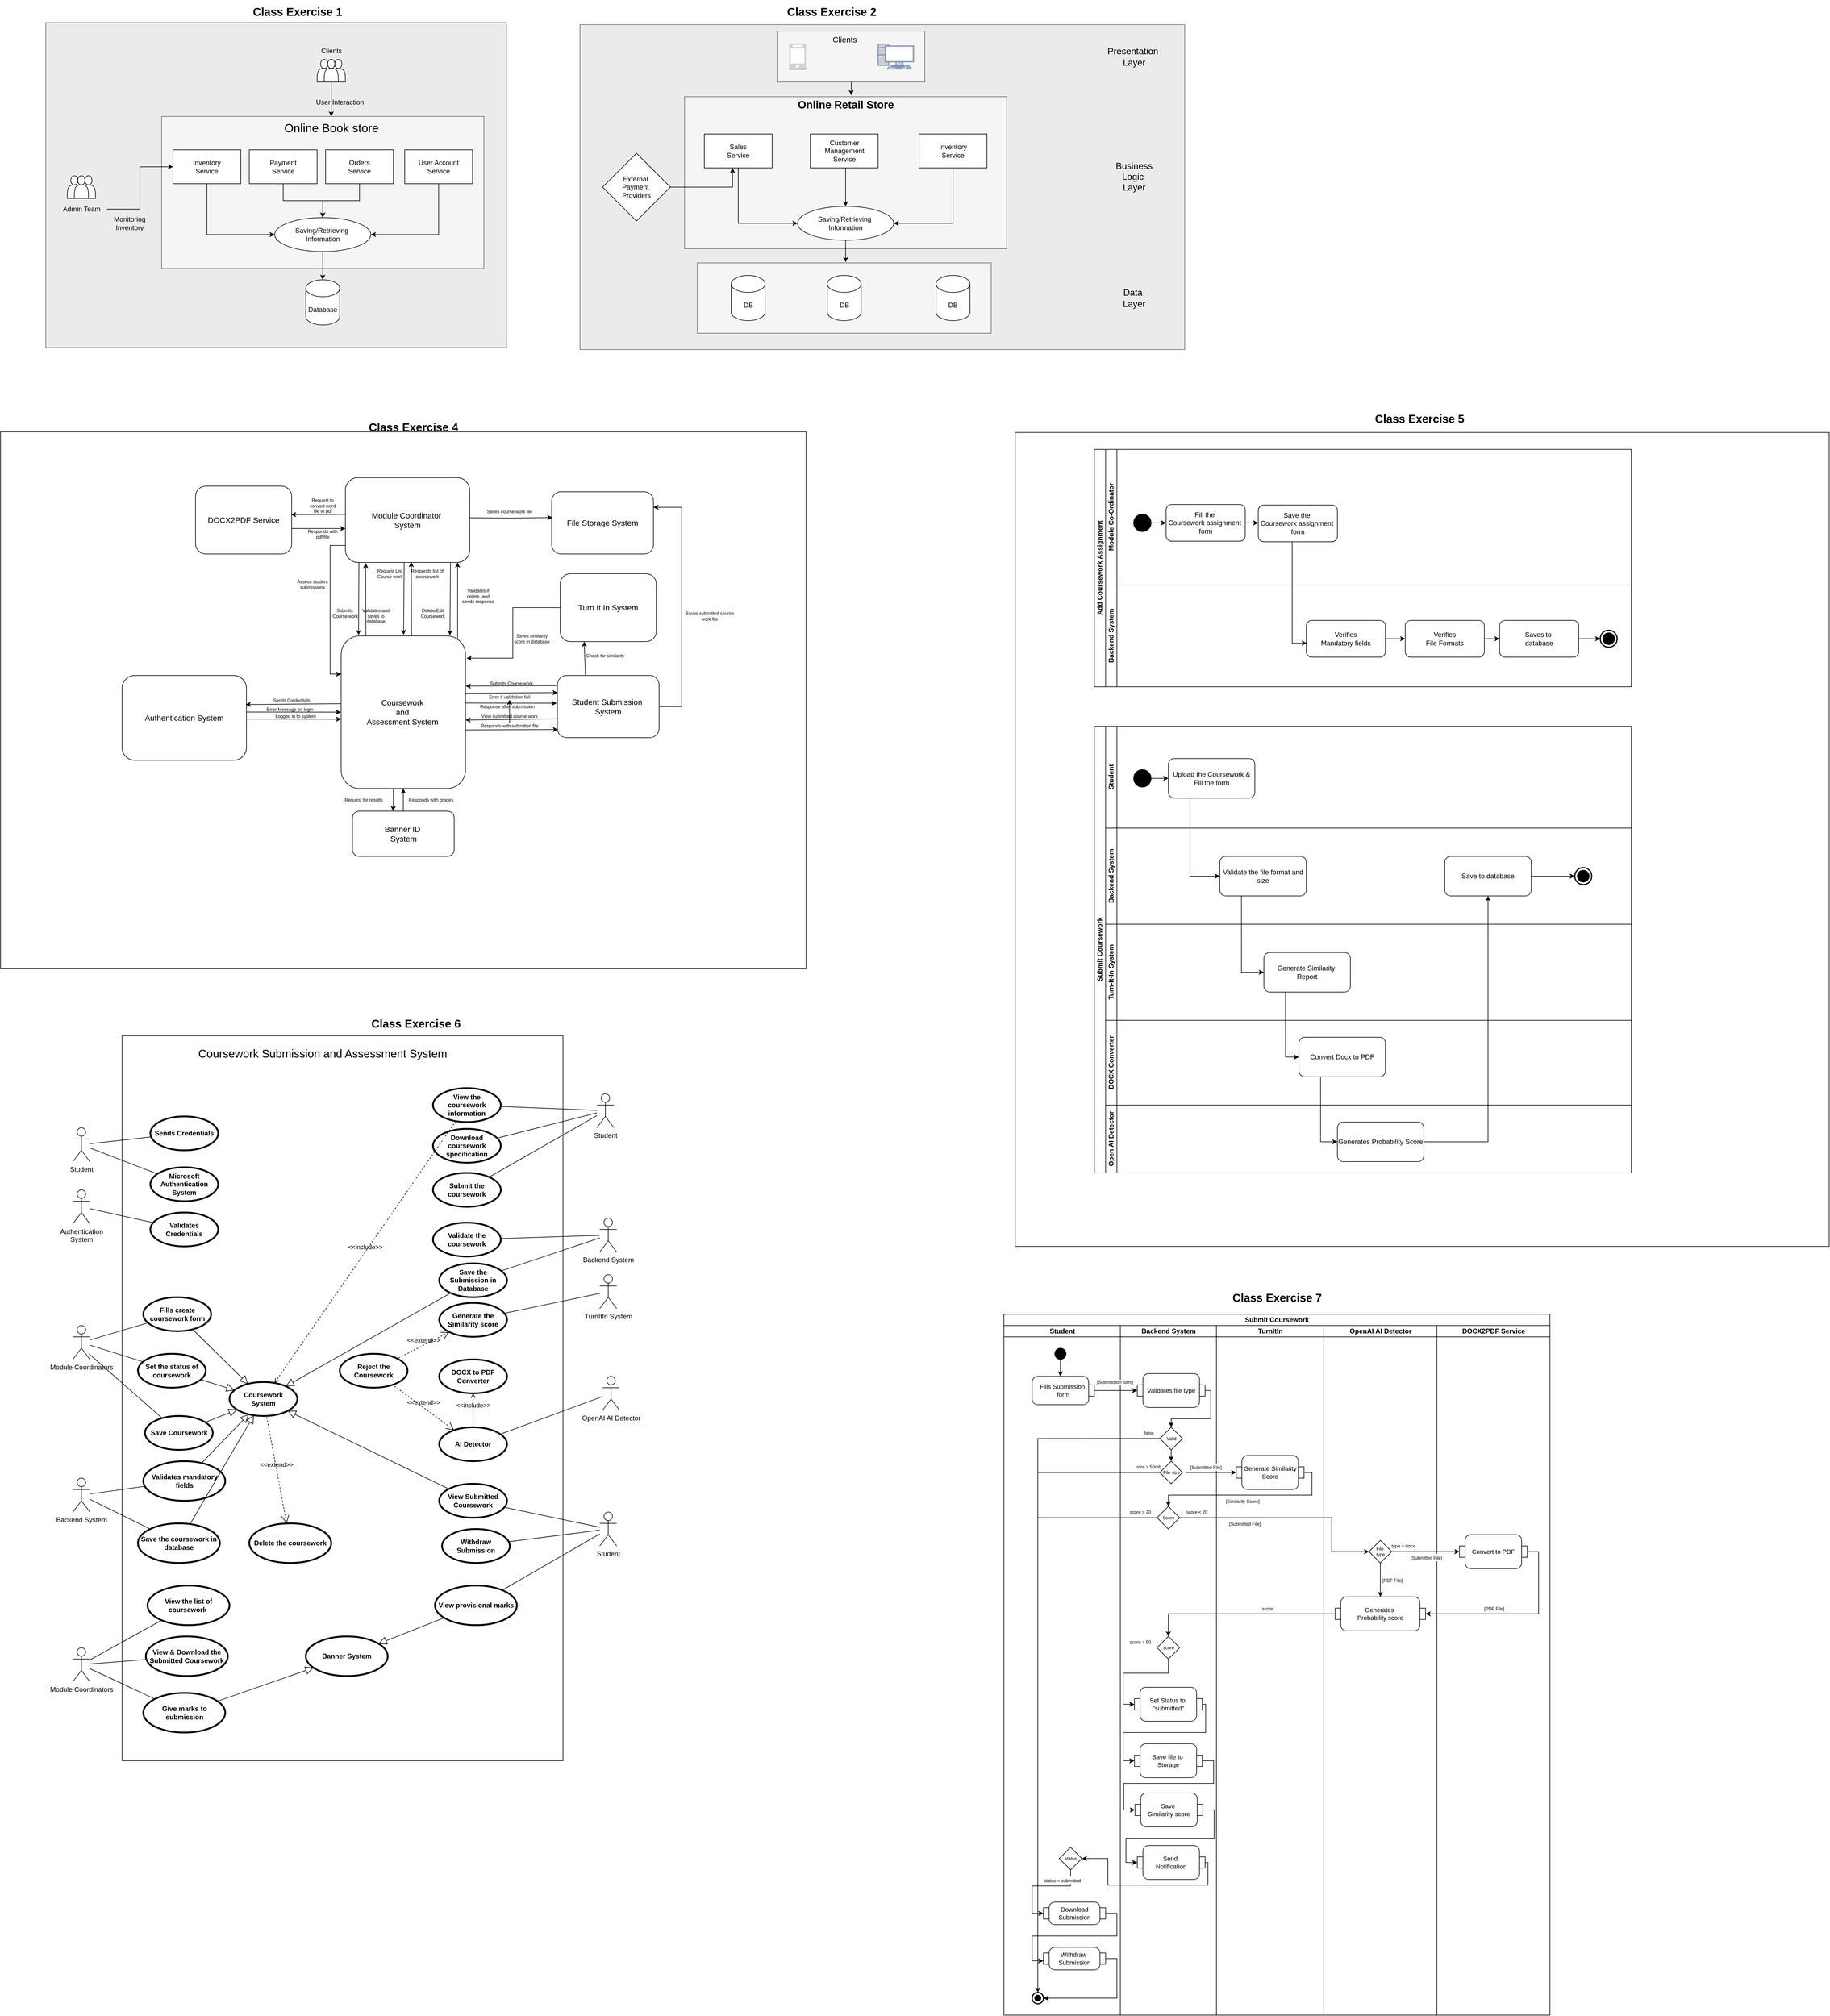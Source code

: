<mxfile version="24.8.6">
  <diagram name="Page-1" id="ok6uAeZnoGjvaKoIYYGb">
    <mxGraphModel dx="2625" dy="2453" grid="1" gridSize="10" guides="1" tooltips="1" connect="1" arrows="1" fold="1" page="1" pageScale="1" pageWidth="850" pageHeight="1100" math="0" shadow="0">
      <root>
        <mxCell id="0" />
        <mxCell id="1" parent="0" />
        <mxCell id="8BCZyTPhIXZpTZEpNpGn-38" value="" style="rounded=0;whiteSpace=wrap;html=1;fillColor=#EBEBEB;strokeColor=#666666;fontColor=#333333;" parent="1" vertex="1">
          <mxGeometry x="145" y="15" width="815" height="575" as="geometry" />
        </mxCell>
        <mxCell id="8BCZyTPhIXZpTZEpNpGn-6" value="" style="rounded=0;whiteSpace=wrap;html=1;fillColor=#f5f5f5;fontColor=#333333;strokeColor=#666666;" parent="1" vertex="1">
          <mxGeometry x="350" y="181" width="570" height="269" as="geometry" />
        </mxCell>
        <mxCell id="8BCZyTPhIXZpTZEpNpGn-37" style="edgeStyle=orthogonalEdgeStyle;rounded=0;orthogonalLoop=1;jettySize=auto;html=1;entryX=0;entryY=0.5;entryDx=0;entryDy=0;" parent="1" source="8BCZyTPhIXZpTZEpNpGn-3" target="8BCZyTPhIXZpTZEpNpGn-14" edge="1">
          <mxGeometry relative="1" as="geometry">
            <Array as="points">
              <mxPoint x="430" y="390" />
            </Array>
          </mxGeometry>
        </mxCell>
        <mxCell id="8BCZyTPhIXZpTZEpNpGn-3" value="Inventory&lt;div&gt;Service&lt;/div&gt;" style="rounded=0;whiteSpace=wrap;html=1;" parent="1" vertex="1">
          <mxGeometry x="370" y="240" width="120" height="60" as="geometry" />
        </mxCell>
        <mxCell id="8BCZyTPhIXZpTZEpNpGn-4" value="Payment&lt;div&gt;Service&lt;/div&gt;" style="rounded=0;whiteSpace=wrap;html=1;" parent="1" vertex="1">
          <mxGeometry x="505" y="240" width="120" height="60" as="geometry" />
        </mxCell>
        <mxCell id="8BCZyTPhIXZpTZEpNpGn-35" style="edgeStyle=orthogonalEdgeStyle;rounded=0;orthogonalLoop=1;jettySize=auto;html=1;entryX=0.5;entryY=0;entryDx=0;entryDy=0;" parent="1" source="8BCZyTPhIXZpTZEpNpGn-5" target="8BCZyTPhIXZpTZEpNpGn-14" edge="1">
          <mxGeometry relative="1" as="geometry" />
        </mxCell>
        <mxCell id="8BCZyTPhIXZpTZEpNpGn-5" value="Orders&lt;div&gt;Service&lt;/div&gt;" style="rounded=0;whiteSpace=wrap;html=1;" parent="1" vertex="1">
          <mxGeometry x="640" y="240" width="120" height="60" as="geometry" />
        </mxCell>
        <mxCell id="8BCZyTPhIXZpTZEpNpGn-7" value="Database" style="shape=cylinder3;whiteSpace=wrap;html=1;boundedLbl=1;backgroundOutline=1;size=15;" parent="1" vertex="1">
          <mxGeometry x="605" y="470" width="60" height="80" as="geometry" />
        </mxCell>
        <mxCell id="8BCZyTPhIXZpTZEpNpGn-15" value="" style="edgeStyle=orthogonalEdgeStyle;rounded=0;orthogonalLoop=1;jettySize=auto;html=1;entryX=0.5;entryY=0;entryDx=0;entryDy=0;entryPerimeter=0;" parent="1" source="8BCZyTPhIXZpTZEpNpGn-4" target="8BCZyTPhIXZpTZEpNpGn-14" edge="1">
          <mxGeometry relative="1" as="geometry">
            <mxPoint x="565" y="300" as="sourcePoint" />
            <mxPoint x="565" y="470" as="targetPoint" />
          </mxGeometry>
        </mxCell>
        <mxCell id="8BCZyTPhIXZpTZEpNpGn-14" value="Saving/Retrieving&amp;nbsp;&lt;div&gt;Information&lt;/div&gt;" style="ellipse;whiteSpace=wrap;html=1;" parent="1" vertex="1">
          <mxGeometry x="550" y="360" width="170" height="60" as="geometry" />
        </mxCell>
        <mxCell id="8BCZyTPhIXZpTZEpNpGn-19" value="" style="group" parent="1" vertex="1" connectable="0">
          <mxGeometry x="625" y="80" width="50" height="40" as="geometry" />
        </mxCell>
        <mxCell id="8BCZyTPhIXZpTZEpNpGn-16" value="" style="shape=actor;whiteSpace=wrap;html=1;" parent="8BCZyTPhIXZpTZEpNpGn-19" vertex="1">
          <mxGeometry width="25" height="40" as="geometry" />
        </mxCell>
        <mxCell id="8BCZyTPhIXZpTZEpNpGn-17" value="" style="shape=actor;whiteSpace=wrap;html=1;" parent="8BCZyTPhIXZpTZEpNpGn-19" vertex="1">
          <mxGeometry x="25" width="25" height="40" as="geometry" />
        </mxCell>
        <mxCell id="8BCZyTPhIXZpTZEpNpGn-18" value="" style="shape=actor;whiteSpace=wrap;html=1;" parent="8BCZyTPhIXZpTZEpNpGn-19" vertex="1">
          <mxGeometry x="12.5" width="25" height="40" as="geometry" />
        </mxCell>
        <mxCell id="8BCZyTPhIXZpTZEpNpGn-21" value="Online Book store" style="text;html=1;align=center;verticalAlign=middle;whiteSpace=wrap;rounded=0;fontSize=21;" parent="1" vertex="1">
          <mxGeometry x="552.5" y="181" width="195" height="40" as="geometry" />
        </mxCell>
        <mxCell id="8BCZyTPhIXZpTZEpNpGn-22" style="edgeStyle=orthogonalEdgeStyle;rounded=0;orthogonalLoop=1;jettySize=auto;html=1;entryX=0.5;entryY=0;entryDx=0;entryDy=0;" parent="1" source="8BCZyTPhIXZpTZEpNpGn-18" target="8BCZyTPhIXZpTZEpNpGn-21" edge="1">
          <mxGeometry relative="1" as="geometry" />
        </mxCell>
        <mxCell id="8BCZyTPhIXZpTZEpNpGn-23" value="Clients" style="text;html=1;align=center;verticalAlign=middle;resizable=0;points=[];autosize=1;strokeColor=none;fillColor=none;" parent="1" vertex="1">
          <mxGeometry x="620" y="50" width="60" height="30" as="geometry" />
        </mxCell>
        <mxCell id="8BCZyTPhIXZpTZEpNpGn-24" value="User Interaction" style="text;html=1;align=center;verticalAlign=middle;resizable=0;points=[];autosize=1;strokeColor=none;fillColor=none;" parent="1" vertex="1">
          <mxGeometry x="610" y="141" width="110" height="30" as="geometry" />
        </mxCell>
        <mxCell id="8BCZyTPhIXZpTZEpNpGn-25" value="" style="group" parent="1" vertex="1" connectable="0">
          <mxGeometry x="183" y="286" width="50" height="40" as="geometry" />
        </mxCell>
        <mxCell id="8BCZyTPhIXZpTZEpNpGn-26" value="" style="shape=actor;whiteSpace=wrap;html=1;" parent="8BCZyTPhIXZpTZEpNpGn-25" vertex="1">
          <mxGeometry width="25" height="40" as="geometry" />
        </mxCell>
        <mxCell id="8BCZyTPhIXZpTZEpNpGn-27" value="" style="shape=actor;whiteSpace=wrap;html=1;" parent="8BCZyTPhIXZpTZEpNpGn-25" vertex="1">
          <mxGeometry x="25" width="25" height="40" as="geometry" />
        </mxCell>
        <mxCell id="8BCZyTPhIXZpTZEpNpGn-28" value="" style="shape=actor;whiteSpace=wrap;html=1;" parent="8BCZyTPhIXZpTZEpNpGn-25" vertex="1">
          <mxGeometry x="12.5" width="25" height="40" as="geometry" />
        </mxCell>
        <mxCell id="8BCZyTPhIXZpTZEpNpGn-30" style="edgeStyle=orthogonalEdgeStyle;rounded=0;orthogonalLoop=1;jettySize=auto;html=1;entryX=0;entryY=0.5;entryDx=0;entryDy=0;" parent="1" source="8BCZyTPhIXZpTZEpNpGn-29" target="8BCZyTPhIXZpTZEpNpGn-3" edge="1">
          <mxGeometry relative="1" as="geometry" />
        </mxCell>
        <mxCell id="8BCZyTPhIXZpTZEpNpGn-29" value="Admin Team" style="text;html=1;align=center;verticalAlign=middle;resizable=0;points=[];autosize=1;strokeColor=none;fillColor=none;" parent="1" vertex="1">
          <mxGeometry x="163" y="330" width="90" height="30" as="geometry" />
        </mxCell>
        <mxCell id="8BCZyTPhIXZpTZEpNpGn-32" value="Monitoring&lt;div&gt;Inventory&lt;/div&gt;" style="text;html=1;align=center;verticalAlign=middle;resizable=0;points=[];autosize=1;strokeColor=none;fillColor=none;" parent="1" vertex="1">
          <mxGeometry x="253" y="350" width="80" height="40" as="geometry" />
        </mxCell>
        <mxCell id="8BCZyTPhIXZpTZEpNpGn-36" style="edgeStyle=orthogonalEdgeStyle;rounded=0;orthogonalLoop=1;jettySize=auto;html=1;entryX=1;entryY=0.5;entryDx=0;entryDy=0;" parent="1" source="8BCZyTPhIXZpTZEpNpGn-33" target="8BCZyTPhIXZpTZEpNpGn-14" edge="1">
          <mxGeometry relative="1" as="geometry">
            <Array as="points">
              <mxPoint x="840" y="390" />
            </Array>
          </mxGeometry>
        </mxCell>
        <mxCell id="8BCZyTPhIXZpTZEpNpGn-33" value="User Account&lt;div&gt;Service&lt;/div&gt;" style="rounded=0;whiteSpace=wrap;html=1;" parent="1" vertex="1">
          <mxGeometry x="780" y="240" width="120" height="60" as="geometry" />
        </mxCell>
        <mxCell id="8BCZyTPhIXZpTZEpNpGn-34" style="edgeStyle=orthogonalEdgeStyle;rounded=0;orthogonalLoop=1;jettySize=auto;html=1;entryX=0.5;entryY=0;entryDx=0;entryDy=0;entryPerimeter=0;" parent="1" source="8BCZyTPhIXZpTZEpNpGn-14" target="8BCZyTPhIXZpTZEpNpGn-7" edge="1">
          <mxGeometry relative="1" as="geometry" />
        </mxCell>
        <mxCell id="8BCZyTPhIXZpTZEpNpGn-39" value="Class Exercise 1" style="text;html=1;align=center;verticalAlign=middle;resizable=0;points=[];autosize=1;strokeColor=none;fillColor=none;fontSize=20;fontStyle=1" parent="1" vertex="1">
          <mxGeometry x="505" y="-25" width="170" height="40" as="geometry" />
        </mxCell>
        <mxCell id="RLxnvFg4Q3Afqk0a8VIP-1" value="" style="rounded=0;whiteSpace=wrap;html=1;fillColor=#EBEBEB;strokeColor=#666666;fontColor=#333333;" parent="1" vertex="1">
          <mxGeometry x="1090" y="18.5" width="1070" height="575" as="geometry" />
        </mxCell>
        <mxCell id="RLxnvFg4Q3Afqk0a8VIP-2" value="Class Exercise 2" style="text;html=1;align=center;verticalAlign=middle;resizable=0;points=[];autosize=1;strokeColor=none;fillColor=none;fontSize=20;fontStyle=1" parent="1" vertex="1">
          <mxGeometry x="1450" y="-25" width="170" height="40" as="geometry" />
        </mxCell>
        <mxCell id="RLxnvFg4Q3Afqk0a8VIP-5" value="" style="rounded=0;whiteSpace=wrap;html=1;fillColor=#f5f5f5;fontColor=#333333;strokeColor=#666666;" parent="1" vertex="1">
          <mxGeometry x="1275" y="146" width="570" height="269" as="geometry" />
        </mxCell>
        <mxCell id="RLxnvFg4Q3Afqk0a8VIP-18" style="edgeStyle=orthogonalEdgeStyle;rounded=0;orthogonalLoop=1;jettySize=auto;html=1;entryX=0;entryY=0.5;entryDx=0;entryDy=0;" parent="1" source="RLxnvFg4Q3Afqk0a8VIP-6" target="RLxnvFg4Q3Afqk0a8VIP-11" edge="1">
          <mxGeometry relative="1" as="geometry">
            <Array as="points">
              <mxPoint x="1370" y="370" />
            </Array>
          </mxGeometry>
        </mxCell>
        <mxCell id="RLxnvFg4Q3Afqk0a8VIP-6" value="Sales&lt;div&gt;Service&lt;/div&gt;" style="rounded=0;whiteSpace=wrap;html=1;" parent="1" vertex="1">
          <mxGeometry x="1310" y="212" width="120" height="60" as="geometry" />
        </mxCell>
        <mxCell id="RLxnvFg4Q3Afqk0a8VIP-19" style="edgeStyle=orthogonalEdgeStyle;rounded=0;orthogonalLoop=1;jettySize=auto;html=1;entryX=0.5;entryY=0;entryDx=0;entryDy=0;" parent="1" source="RLxnvFg4Q3Afqk0a8VIP-7" target="RLxnvFg4Q3Afqk0a8VIP-11" edge="1">
          <mxGeometry relative="1" as="geometry">
            <mxPoint x="1556.4" y="344.2" as="targetPoint" />
            <Array as="points">
              <mxPoint x="1560" y="290" />
              <mxPoint x="1560" y="290" />
            </Array>
          </mxGeometry>
        </mxCell>
        <mxCell id="RLxnvFg4Q3Afqk0a8VIP-7" value="Customer Management&lt;br&gt;&lt;span style=&quot;background-color: initial;&quot;&gt;Service&lt;/span&gt;" style="rounded=0;whiteSpace=wrap;html=1;" parent="1" vertex="1">
          <mxGeometry x="1497.5" y="212" width="120" height="60" as="geometry" />
        </mxCell>
        <mxCell id="RLxnvFg4Q3Afqk0a8VIP-20" style="edgeStyle=orthogonalEdgeStyle;rounded=0;orthogonalLoop=1;jettySize=auto;html=1;entryX=1;entryY=0.5;entryDx=0;entryDy=0;" parent="1" source="RLxnvFg4Q3Afqk0a8VIP-8" target="RLxnvFg4Q3Afqk0a8VIP-11" edge="1">
          <mxGeometry relative="1" as="geometry">
            <Array as="points">
              <mxPoint x="1750" y="370" />
            </Array>
          </mxGeometry>
        </mxCell>
        <mxCell id="RLxnvFg4Q3Afqk0a8VIP-8" value="Inventory&lt;div&gt;Service&lt;/div&gt;" style="rounded=0;whiteSpace=wrap;html=1;" parent="1" vertex="1">
          <mxGeometry x="1690" y="212" width="120" height="60" as="geometry" />
        </mxCell>
        <mxCell id="RLxnvFg4Q3Afqk0a8VIP-9" value="Online Retail Store" style="text;html=1;align=center;verticalAlign=middle;resizable=0;points=[];autosize=1;strokeColor=none;fillColor=none;fontSize=19;fontStyle=1" parent="1" vertex="1">
          <mxGeometry x="1470" y="141" width="180" height="40" as="geometry" />
        </mxCell>
        <mxCell id="RLxnvFg4Q3Afqk0a8VIP-22" style="edgeStyle=orthogonalEdgeStyle;rounded=0;orthogonalLoop=1;jettySize=auto;html=1;" parent="1" source="RLxnvFg4Q3Afqk0a8VIP-10" edge="1">
          <mxGeometry relative="1" as="geometry">
            <mxPoint x="1360" y="272" as="targetPoint" />
            <Array as="points">
              <mxPoint x="1360" y="306" />
              <mxPoint x="1360" y="272" />
            </Array>
          </mxGeometry>
        </mxCell>
        <mxCell id="RLxnvFg4Q3Afqk0a8VIP-10" value="External&amp;nbsp;&lt;div&gt;Payment&amp;nbsp;&lt;div&gt;Providers&lt;/div&gt;&lt;/div&gt;" style="rhombus;whiteSpace=wrap;html=1;" parent="1" vertex="1">
          <mxGeometry x="1130" y="246" width="120" height="120" as="geometry" />
        </mxCell>
        <mxCell id="RLxnvFg4Q3Afqk0a8VIP-21" style="edgeStyle=orthogonalEdgeStyle;rounded=0;orthogonalLoop=1;jettySize=auto;html=1;" parent="1" source="RLxnvFg4Q3Afqk0a8VIP-11" edge="1">
          <mxGeometry relative="1" as="geometry">
            <mxPoint x="1560.13" y="438.913" as="targetPoint" />
          </mxGeometry>
        </mxCell>
        <mxCell id="RLxnvFg4Q3Afqk0a8VIP-11" value="Saving/Retrieving&amp;nbsp;&lt;div&gt;Information&lt;/div&gt;" style="ellipse;whiteSpace=wrap;html=1;" parent="1" vertex="1">
          <mxGeometry x="1475" y="340" width="170" height="60" as="geometry" />
        </mxCell>
        <mxCell id="RLxnvFg4Q3Afqk0a8VIP-12" value="" style="rounded=0;whiteSpace=wrap;html=1;fillColor=#f5f5f5;fontColor=#333333;strokeColor=#666666;" parent="1" vertex="1">
          <mxGeometry x="1297.5" y="440" width="520" height="124.5" as="geometry" />
        </mxCell>
        <mxCell id="RLxnvFg4Q3Afqk0a8VIP-3" value="DB" style="shape=cylinder3;whiteSpace=wrap;html=1;boundedLbl=1;backgroundOutline=1;size=15;" parent="1" vertex="1">
          <mxGeometry x="1357.5" y="462.25" width="60" height="80" as="geometry" />
        </mxCell>
        <mxCell id="RLxnvFg4Q3Afqk0a8VIP-13" value="DB" style="shape=cylinder3;whiteSpace=wrap;html=1;boundedLbl=1;backgroundOutline=1;size=15;" parent="1" vertex="1">
          <mxGeometry x="1527.5" y="462.25" width="60" height="80" as="geometry" />
        </mxCell>
        <mxCell id="RLxnvFg4Q3Afqk0a8VIP-14" value="DB" style="shape=cylinder3;whiteSpace=wrap;html=1;boundedLbl=1;backgroundOutline=1;size=15;" parent="1" vertex="1">
          <mxGeometry x="1720" y="462.25" width="60" height="80" as="geometry" />
        </mxCell>
        <mxCell id="RLxnvFg4Q3Afqk0a8VIP-15" value="Data&amp;nbsp;&lt;div&gt;Layer&lt;/div&gt;" style="text;html=1;align=center;verticalAlign=middle;resizable=0;points=[];autosize=1;strokeColor=none;fillColor=none;fontSize=16;" parent="1" vertex="1">
          <mxGeometry x="2040" y="477.25" width="60" height="50" as="geometry" />
        </mxCell>
        <mxCell id="RLxnvFg4Q3Afqk0a8VIP-16" value="Business&lt;div&gt;Logic&amp;nbsp;&lt;/div&gt;&lt;div&gt;Layer&lt;/div&gt;" style="text;html=1;align=center;verticalAlign=middle;resizable=0;points=[];autosize=1;strokeColor=none;fillColor=none;fontSize=16;" parent="1" vertex="1">
          <mxGeometry x="2025" y="252" width="90" height="70" as="geometry" />
        </mxCell>
        <mxCell id="RLxnvFg4Q3Afqk0a8VIP-17" value="&lt;div&gt;Presentation&amp;nbsp;&lt;/div&gt;&lt;div&gt;Layer&lt;/div&gt;" style="text;html=1;align=center;verticalAlign=middle;resizable=0;points=[];autosize=1;strokeColor=none;fillColor=none;fontSize=16;" parent="1" vertex="1">
          <mxGeometry x="2010" y="50" width="120" height="50" as="geometry" />
        </mxCell>
        <mxCell id="RLxnvFg4Q3Afqk0a8VIP-31" value="" style="rounded=0;whiteSpace=wrap;html=1;fillColor=#f5f5f5;fontColor=#333333;strokeColor=#666666;" parent="1" vertex="1">
          <mxGeometry x="1440" y="30" width="260" height="90" as="geometry" />
        </mxCell>
        <mxCell id="RLxnvFg4Q3Afqk0a8VIP-30" value="" style="outlineConnect=0;dashed=0;verticalLabelPosition=bottom;verticalAlign=top;align=center;html=1;shape=mxgraph.aws3.mobile_client;fillColor=#D2D3D3;gradientColor=none;" parent="1" vertex="1">
          <mxGeometry x="1460" y="51.75" width="30" height="46.5" as="geometry" />
        </mxCell>
        <mxCell id="RLxnvFg4Q3Afqk0a8VIP-27" value="Clients" style="text;html=1;align=center;verticalAlign=middle;resizable=0;points=[];autosize=1;strokeColor=none;fillColor=none;fontSize=14;" parent="1" vertex="1">
          <mxGeometry x="1522.5" y="30" width="70" height="30" as="geometry" />
        </mxCell>
        <mxCell id="RLxnvFg4Q3Afqk0a8VIP-32" value="" style="fontColor=#0066CC;verticalAlign=top;verticalLabelPosition=bottom;labelPosition=center;align=center;html=1;outlineConnect=0;fillColor=#CCCCCC;strokeColor=#6881B3;gradientColor=none;gradientDirection=north;strokeWidth=2;shape=mxgraph.networks.pc;" parent="1" vertex="1">
          <mxGeometry x="1617.5" y="53" width="62.86" height="44" as="geometry" />
        </mxCell>
        <mxCell id="RLxnvFg4Q3Afqk0a8VIP-34" style="edgeStyle=orthogonalEdgeStyle;rounded=0;orthogonalLoop=1;jettySize=auto;html=1;entryX=0.556;entryY=0.063;entryDx=0;entryDy=0;entryPerimeter=0;" parent="1" source="RLxnvFg4Q3Afqk0a8VIP-31" target="RLxnvFg4Q3Afqk0a8VIP-9" edge="1">
          <mxGeometry relative="1" as="geometry" />
        </mxCell>
        <mxCell id="9RdSBxIb7Dpxf9976aV--2" value="" style="rounded=0;whiteSpace=wrap;html=1;movable=0;resizable=0;rotatable=0;deletable=0;editable=0;locked=1;connectable=0;" parent="1" vertex="1">
          <mxGeometry x="65" y="739" width="1425" height="950" as="geometry" />
        </mxCell>
        <mxCell id="9RdSBxIb7Dpxf9976aV--3" value="Class Exercise 4" style="text;html=1;align=center;verticalAlign=middle;resizable=0;points=[];autosize=1;strokeColor=none;fillColor=none;fontSize=20;fontStyle=1" parent="1" vertex="1">
          <mxGeometry x="710" y="710" width="170" height="40" as="geometry" />
        </mxCell>
        <mxCell id="9RdSBxIb7Dpxf9976aV--61" style="edgeStyle=orthogonalEdgeStyle;rounded=0;orthogonalLoop=1;jettySize=auto;html=1;entryX=0.5;entryY=0;entryDx=0;entryDy=0;" parent="1" edge="1">
          <mxGeometry relative="1" as="geometry">
            <mxPoint x="759.5" y="1370" as="sourcePoint" />
            <mxPoint x="759.5" y="1410" as="targetPoint" />
          </mxGeometry>
        </mxCell>
        <mxCell id="9RdSBxIb7Dpxf9976aV--4" value="Coursework&amp;nbsp;&lt;div style=&quot;font-size: 14px;&quot;&gt;and&amp;nbsp;&lt;/div&gt;&lt;div style=&quot;font-size: 14px;&quot;&gt;Assessment System&amp;nbsp;&lt;/div&gt;" style="rounded=1;whiteSpace=wrap;html=1;fontSize=14;" parent="1" vertex="1">
          <mxGeometry x="667.5" y="1100" width="220" height="270" as="geometry" />
        </mxCell>
        <mxCell id="9RdSBxIb7Dpxf9976aV--5" value="Authentication System" style="rounded=1;whiteSpace=wrap;html=1;fontSize=14;" parent="1" vertex="1">
          <mxGeometry x="280" y="1170" width="220" height="150" as="geometry" />
        </mxCell>
        <mxCell id="9RdSBxIb7Dpxf9976aV--6" value="" style="endArrow=classic;html=1;rounded=0;entryX=1;entryY=0.25;entryDx=0;entryDy=0;exitX=-0.001;exitY=0.444;exitDx=0;exitDy=0;exitPerimeter=0;" parent="1" source="9RdSBxIb7Dpxf9976aV--4" edge="1">
          <mxGeometry width="50" height="50" relative="1" as="geometry">
            <mxPoint x="665.0" y="1220.0" as="sourcePoint" />
            <mxPoint x="498.6" y="1221.39" as="targetPoint" />
          </mxGeometry>
        </mxCell>
        <mxCell id="9RdSBxIb7Dpxf9976aV--7" value="" style="endArrow=classic;html=1;rounded=0;entryX=-0.002;entryY=0.399;entryDx=0;entryDy=0;exitX=1;exitY=0.25;exitDx=0;exitDy=0;entryPerimeter=0;" parent="1" edge="1">
          <mxGeometry width="50" height="50" relative="1" as="geometry">
            <mxPoint x="500" y="1234.71" as="sourcePoint" />
            <mxPoint x="667.06" y="1234.94" as="targetPoint" />
          </mxGeometry>
        </mxCell>
        <mxCell id="9RdSBxIb7Dpxf9976aV--8" value="Sends Credentials" style="text;html=1;align=center;verticalAlign=middle;whiteSpace=wrap;rounded=0;fontSize=8;" parent="1" vertex="1">
          <mxGeometry x="520" y="1209" width="120" height="10" as="geometry" />
        </mxCell>
        <mxCell id="9RdSBxIb7Dpxf9976aV--9" value="Error Message on login" style="text;html=1;align=center;verticalAlign=middle;whiteSpace=wrap;rounded=0;fontSize=8;" parent="1" vertex="1">
          <mxGeometry x="522" y="1225" width="110" height="10" as="geometry" />
        </mxCell>
        <mxCell id="9RdSBxIb7Dpxf9976aV--10" value="" style="endArrow=classic;html=1;rounded=0;entryX=-0.002;entryY=0.399;entryDx=0;entryDy=0;exitX=1;exitY=0.25;exitDx=0;exitDy=0;entryPerimeter=0;" parent="1" edge="1">
          <mxGeometry width="50" height="50" relative="1" as="geometry">
            <mxPoint x="500.44" y="1247" as="sourcePoint" />
            <mxPoint x="667.5" y="1247.23" as="targetPoint" />
          </mxGeometry>
        </mxCell>
        <mxCell id="9RdSBxIb7Dpxf9976aV--11" value="Logged in to system" style="text;html=1;align=center;verticalAlign=middle;whiteSpace=wrap;rounded=0;fontSize=8;" parent="1" vertex="1">
          <mxGeometry x="532" y="1237" width="110" height="10" as="geometry" />
        </mxCell>
        <mxCell id="9RdSBxIb7Dpxf9976aV--57" style="edgeStyle=orthogonalEdgeStyle;rounded=0;orthogonalLoop=1;jettySize=auto;html=1;entryX=0;entryY=0.25;entryDx=0;entryDy=0;" parent="1" source="9RdSBxIb7Dpxf9976aV--12" target="9RdSBxIb7Dpxf9976aV--4" edge="1">
          <mxGeometry relative="1" as="geometry">
            <Array as="points">
              <mxPoint x="648" y="940" />
              <mxPoint x="648" y="1168" />
            </Array>
          </mxGeometry>
        </mxCell>
        <mxCell id="9RdSBxIb7Dpxf9976aV--12" value="Module Coordinator&amp;nbsp;&lt;div&gt;System&lt;/div&gt;" style="rounded=1;whiteSpace=wrap;html=1;fontSize=14;" parent="1" vertex="1">
          <mxGeometry x="675" y="820" width="220" height="150" as="geometry" />
        </mxCell>
        <mxCell id="9RdSBxIb7Dpxf9976aV--13" value="" style="endArrow=classic;html=1;rounded=0;entryX=0.281;entryY=-0.006;entryDx=0;entryDy=0;exitX=0.25;exitY=1;exitDx=0;exitDy=0;entryPerimeter=0;" parent="1" edge="1">
          <mxGeometry width="50" height="50" relative="1" as="geometry">
            <mxPoint x="699" y="970" as="sourcePoint" />
            <mxPoint x="698.32" y="1098.38" as="targetPoint" />
          </mxGeometry>
        </mxCell>
        <mxCell id="9RdSBxIb7Dpxf9976aV--14" value="Submits&amp;nbsp;&lt;div&gt;Course work&lt;/div&gt;" style="text;html=1;align=center;verticalAlign=middle;whiteSpace=wrap;rounded=0;fontSize=8;" parent="1" vertex="1">
          <mxGeometry x="645" y="1050" width="60" height="20" as="geometry" />
        </mxCell>
        <mxCell id="9RdSBxIb7Dpxf9976aV--15" value="" style="endArrow=classic;html=1;rounded=0;entryX=0.442;entryY=1.012;entryDx=0;entryDy=0;exitX=0.477;exitY=0.003;exitDx=0;exitDy=0;entryPerimeter=0;exitPerimeter=0;" parent="1" edge="1">
          <mxGeometry width="50" height="50" relative="1" as="geometry">
            <mxPoint x="711.2" y="1100.01" as="sourcePoint" />
            <mxPoint x="711" y="971.0" as="targetPoint" />
          </mxGeometry>
        </mxCell>
        <mxCell id="9RdSBxIb7Dpxf9976aV--16" value="Validates and saves to database" style="text;html=1;align=center;verticalAlign=middle;whiteSpace=wrap;rounded=0;fontSize=8;" parent="1" vertex="1">
          <mxGeometry x="698.5" y="1050" width="60" height="30" as="geometry" />
        </mxCell>
        <mxCell id="9RdSBxIb7Dpxf9976aV--17" value="" style="endArrow=classic;html=1;rounded=0;entryX=0.281;entryY=-0.006;entryDx=0;entryDy=0;exitX=0.25;exitY=1;exitDx=0;exitDy=0;entryPerimeter=0;" parent="1" edge="1">
          <mxGeometry width="50" height="50" relative="1" as="geometry">
            <mxPoint x="779" y="970" as="sourcePoint" />
            <mxPoint x="778" y="1098" as="targetPoint" />
          </mxGeometry>
        </mxCell>
        <mxCell id="9RdSBxIb7Dpxf9976aV--18" value="Request List&lt;div&gt;Course work&lt;/div&gt;" style="text;html=1;align=center;verticalAlign=middle;whiteSpace=wrap;rounded=0;fontSize=8;" parent="1" vertex="1">
          <mxGeometry x="724" y="980" width="60" height="20" as="geometry" />
        </mxCell>
        <mxCell id="9RdSBxIb7Dpxf9976aV--19" value="" style="endArrow=classic;html=1;rounded=0;entryX=0.671;entryY=0.995;entryDx=0;entryDy=0;exitX=0.707;exitY=0;exitDx=0;exitDy=0;entryPerimeter=0;exitPerimeter=0;" parent="1" edge="1">
          <mxGeometry width="50" height="50" relative="1" as="geometry">
            <mxPoint x="792.04" y="1100" as="sourcePoint" />
            <mxPoint x="791.62" y="969.25" as="targetPoint" />
          </mxGeometry>
        </mxCell>
        <mxCell id="9RdSBxIb7Dpxf9976aV--20" value="Responds list of coursework" style="text;html=1;align=center;verticalAlign=middle;whiteSpace=wrap;rounded=0;fontSize=8;" parent="1" vertex="1">
          <mxGeometry x="790" y="980" width="60" height="20" as="geometry" />
        </mxCell>
        <mxCell id="9RdSBxIb7Dpxf9976aV--21" value="" style="endArrow=classic;html=1;rounded=0;entryX=0.281;entryY=-0.006;entryDx=0;entryDy=0;exitX=0.25;exitY=1;exitDx=0;exitDy=0;entryPerimeter=0;" parent="1" edge="1">
          <mxGeometry width="50" height="50" relative="1" as="geometry">
            <mxPoint x="861" y="970.75" as="sourcePoint" />
            <mxPoint x="860" y="1098.75" as="targetPoint" />
          </mxGeometry>
        </mxCell>
        <mxCell id="9RdSBxIb7Dpxf9976aV--22" value="" style="endArrow=classic;html=1;rounded=0;entryX=0.671;entryY=0.995;entryDx=0;entryDy=0;exitX=0.937;exitY=0.027;exitDx=0;exitDy=0;entryPerimeter=0;exitPerimeter=0;" parent="1" source="9RdSBxIb7Dpxf9976aV--4" edge="1">
          <mxGeometry width="50" height="50" relative="1" as="geometry">
            <mxPoint x="874.04" y="1100.75" as="sourcePoint" />
            <mxPoint x="873.62" y="970" as="targetPoint" />
          </mxGeometry>
        </mxCell>
        <mxCell id="9RdSBxIb7Dpxf9976aV--23" value="Delete/Edit Coursework" style="text;html=1;align=center;verticalAlign=middle;whiteSpace=wrap;rounded=0;fontSize=8;" parent="1" vertex="1">
          <mxGeometry x="800" y="1050" width="60" height="20" as="geometry" />
        </mxCell>
        <mxCell id="9RdSBxIb7Dpxf9976aV--24" value="Validates if delete, and sends response" style="text;html=1;align=center;verticalAlign=middle;whiteSpace=wrap;rounded=0;fontSize=8;" parent="1" vertex="1">
          <mxGeometry x="880" y="1020" width="60" height="20" as="geometry" />
        </mxCell>
        <mxCell id="9RdSBxIb7Dpxf9976aV--25" value="DOCX2PDF Service" style="rounded=1;whiteSpace=wrap;html=1;fontSize=14;" parent="1" vertex="1">
          <mxGeometry x="410" y="835" width="170" height="120" as="geometry" />
        </mxCell>
        <mxCell id="9RdSBxIb7Dpxf9976aV--27" value="Turn It In System" style="rounded=1;whiteSpace=wrap;html=1;fontSize=14;" parent="1" vertex="1">
          <mxGeometry x="1055" y="990" width="170" height="120" as="geometry" />
        </mxCell>
        <mxCell id="9RdSBxIb7Dpxf9976aV--28" value="" style="endArrow=classic;html=1;rounded=0;entryX=0;entryY=0.5;entryDx=0;entryDy=0;exitX=1;exitY=0.5;exitDx=0;exitDy=0;" parent="1" edge="1">
          <mxGeometry width="50" height="50" relative="1" as="geometry">
            <mxPoint x="580" y="910" as="sourcePoint" />
            <mxPoint x="675" y="910" as="targetPoint" />
          </mxGeometry>
        </mxCell>
        <mxCell id="9RdSBxIb7Dpxf9976aV--29" value="Responds with pdf file" style="text;html=1;align=center;verticalAlign=middle;whiteSpace=wrap;rounded=0;fontSize=8;" parent="1" vertex="1">
          <mxGeometry x="605" y="910" width="60" height="20" as="geometry" />
        </mxCell>
        <mxCell id="9RdSBxIb7Dpxf9976aV--30" value="" style="endArrow=classic;html=1;rounded=0;entryX=0.993;entryY=0.42;entryDx=0;entryDy=0;exitX=0.003;exitY=0.433;exitDx=0;exitDy=0;entryPerimeter=0;exitPerimeter=0;" parent="1" source="9RdSBxIb7Dpxf9976aV--12" target="9RdSBxIb7Dpxf9976aV--25" edge="1">
          <mxGeometry width="50" height="50" relative="1" as="geometry">
            <mxPoint x="617.5" y="870" as="sourcePoint" />
            <mxPoint x="712.5" y="870" as="targetPoint" />
          </mxGeometry>
        </mxCell>
        <mxCell id="9RdSBxIb7Dpxf9976aV--31" value="Request to convert word file to pdf" style="text;html=1;align=center;verticalAlign=middle;whiteSpace=wrap;rounded=0;fontSize=8;" parent="1" vertex="1">
          <mxGeometry x="605" y="860" width="60" height="20" as="geometry" />
        </mxCell>
        <mxCell id="9RdSBxIb7Dpxf9976aV--55" style="edgeStyle=orthogonalEdgeStyle;rounded=0;orthogonalLoop=1;jettySize=auto;html=1;entryX=1;entryY=0.25;entryDx=0;entryDy=0;exitX=1;exitY=0.5;exitDx=0;exitDy=0;" parent="1" source="9RdSBxIb7Dpxf9976aV--32" target="9RdSBxIb7Dpxf9976aV--50" edge="1">
          <mxGeometry relative="1" as="geometry">
            <Array as="points">
              <mxPoint x="1270" y="1225" />
              <mxPoint x="1270" y="873" />
            </Array>
          </mxGeometry>
        </mxCell>
        <mxCell id="9RdSBxIb7Dpxf9976aV--32" value="Student Submission&amp;nbsp;&lt;div&gt;System&lt;/div&gt;" style="rounded=1;whiteSpace=wrap;html=1;fontSize=14;" parent="1" vertex="1">
          <mxGeometry x="1050" y="1170" width="180" height="110" as="geometry" />
        </mxCell>
        <mxCell id="9RdSBxIb7Dpxf9976aV--33" value="" style="endArrow=classic;html=1;rounded=0;entryX=1.002;entryY=0.329;entryDx=0;entryDy=0;exitX=-0.005;exitY=0.165;exitDx=0;exitDy=0;entryPerimeter=0;exitPerimeter=0;" parent="1" source="9RdSBxIb7Dpxf9976aV--32" target="9RdSBxIb7Dpxf9976aV--4" edge="1">
          <mxGeometry width="50" height="50" relative="1" as="geometry">
            <mxPoint x="960.38" y="1310.5" as="sourcePoint" />
            <mxPoint x="960.0" y="1173.5" as="targetPoint" />
          </mxGeometry>
        </mxCell>
        <mxCell id="9RdSBxIb7Dpxf9976aV--34" value="Submits Course work" style="text;html=1;align=center;verticalAlign=middle;whiteSpace=wrap;rounded=0;fontSize=8;" parent="1" vertex="1">
          <mxGeometry x="929" y="1179" width="80" height="10" as="geometry" />
        </mxCell>
        <mxCell id="9RdSBxIb7Dpxf9976aV--35" value="" style="endArrow=classic;html=1;rounded=0;entryX=0.003;entryY=0.275;entryDx=0;entryDy=0;exitX=1.002;exitY=0.376;exitDx=0;exitDy=0;entryPerimeter=0;exitPerimeter=0;" parent="1" source="9RdSBxIb7Dpxf9976aV--4" target="9RdSBxIb7Dpxf9976aV--32" edge="1">
          <mxGeometry width="50" height="50" relative="1" as="geometry">
            <mxPoint x="1072" y="1247" as="sourcePoint" />
            <mxPoint x="930" y="1247" as="targetPoint" />
          </mxGeometry>
        </mxCell>
        <mxCell id="9RdSBxIb7Dpxf9976aV--36" value="Error if validation fail" style="text;html=1;align=center;verticalAlign=middle;whiteSpace=wrap;rounded=0;fontSize=8;" parent="1" vertex="1">
          <mxGeometry x="922" y="1203" width="87" height="10" as="geometry" />
        </mxCell>
        <mxCell id="9RdSBxIb7Dpxf9976aV--37" value="" style="endArrow=classic;html=1;rounded=0;entryX=-0.003;entryY=0.543;entryDx=0;entryDy=0;exitX=1;exitY=0.44;exitDx=0;exitDy=0;entryPerimeter=0;exitPerimeter=0;" parent="1" source="9RdSBxIb7Dpxf9976aV--4" edge="1">
          <mxGeometry width="50" height="50" relative="1" as="geometry">
            <mxPoint x="887.5" y="1222.27" as="sourcePoint" />
            <mxPoint x="1048.96" y="1219" as="targetPoint" />
          </mxGeometry>
        </mxCell>
        <mxCell id="9RdSBxIb7Dpxf9976aV--38" value="Response after submission" style="text;html=1;align=center;verticalAlign=middle;whiteSpace=wrap;rounded=0;fontSize=8;" parent="1" vertex="1">
          <mxGeometry x="897" y="1220" width="129" height="10" as="geometry" />
        </mxCell>
        <mxCell id="9RdSBxIb7Dpxf9976aV--41" value="" style="endArrow=classic;html=1;rounded=0;entryX=0.25;entryY=1;entryDx=0;entryDy=0;exitX=0.276;exitY=-0.008;exitDx=0;exitDy=0;exitPerimeter=0;" parent="1" source="9RdSBxIb7Dpxf9976aV--32" target="9RdSBxIb7Dpxf9976aV--27" edge="1">
          <mxGeometry width="50" height="50" relative="1" as="geometry">
            <mxPoint x="990" y="1143" as="sourcePoint" />
            <mxPoint x="1151" y="1140" as="targetPoint" />
          </mxGeometry>
        </mxCell>
        <mxCell id="9RdSBxIb7Dpxf9976aV--42" value="Check for similarity" style="text;html=1;align=center;verticalAlign=middle;whiteSpace=wrap;rounded=0;fontSize=8;" parent="1" vertex="1">
          <mxGeometry x="1100" y="1130" width="70" height="10" as="geometry" />
        </mxCell>
        <mxCell id="9RdSBxIb7Dpxf9976aV--43" value="" style="endArrow=classic;html=1;rounded=0;entryX=1;entryY=0.551;entryDx=0;entryDy=0;exitX=0;exitY=0.697;exitDx=0;exitDy=0;entryPerimeter=0;exitPerimeter=0;" parent="1" source="9RdSBxIb7Dpxf9976aV--32" target="9RdSBxIb7Dpxf9976aV--4" edge="1">
          <mxGeometry width="50" height="50" relative="1" as="geometry">
            <mxPoint x="927.94" y="1280.0" as="sourcePoint" />
            <mxPoint x="1090" y="1280.47" as="targetPoint" />
          </mxGeometry>
        </mxCell>
        <mxCell id="9RdSBxIb7Dpxf9976aV--44" value="View submitted course work" style="text;html=1;align=center;verticalAlign=middle;whiteSpace=wrap;rounded=0;fontSize=8;" parent="1" vertex="1">
          <mxGeometry x="901" y="1237" width="129" height="10" as="geometry" />
        </mxCell>
        <mxCell id="9RdSBxIb7Dpxf9976aV--45" value="" style="endArrow=classic;html=1;rounded=0;entryX=0.006;entryY=0.869;entryDx=0;entryDy=0;exitX=1;exitY=0.616;exitDx=0;exitDy=0;entryPerimeter=0;exitPerimeter=0;" parent="1" source="9RdSBxIb7Dpxf9976aV--4" target="9RdSBxIb7Dpxf9976aV--32" edge="1">
          <mxGeometry width="50" height="50" relative="1" as="geometry">
            <mxPoint x="1072" y="1270" as="sourcePoint" />
            <mxPoint x="910" y="1272" as="targetPoint" />
          </mxGeometry>
        </mxCell>
        <mxCell id="9RdSBxIb7Dpxf9976aV--62" value="" style="edgeStyle=orthogonalEdgeStyle;rounded=0;orthogonalLoop=1;jettySize=auto;html=1;" parent="1" source="9RdSBxIb7Dpxf9976aV--46" target="9RdSBxIb7Dpxf9976aV--36" edge="1">
          <mxGeometry relative="1" as="geometry" />
        </mxCell>
        <mxCell id="9RdSBxIb7Dpxf9976aV--46" value="Responds with submitted file" style="text;html=1;align=center;verticalAlign=middle;whiteSpace=wrap;rounded=0;fontSize=8;" parent="1" vertex="1">
          <mxGeometry x="901" y="1254" width="129" height="10" as="geometry" />
        </mxCell>
        <mxCell id="9RdSBxIb7Dpxf9976aV--48" style="edgeStyle=orthogonalEdgeStyle;rounded=0;orthogonalLoop=1;jettySize=auto;html=1;entryX=1.009;entryY=0.146;entryDx=0;entryDy=0;entryPerimeter=0;" parent="1" source="9RdSBxIb7Dpxf9976aV--27" target="9RdSBxIb7Dpxf9976aV--4" edge="1">
          <mxGeometry relative="1" as="geometry" />
        </mxCell>
        <mxCell id="9RdSBxIb7Dpxf9976aV--49" value="Saves similarity score in database" style="text;html=1;align=center;verticalAlign=middle;whiteSpace=wrap;rounded=0;fontSize=8;" parent="1" vertex="1">
          <mxGeometry x="970" y="1100" width="70" height="10" as="geometry" />
        </mxCell>
        <mxCell id="9RdSBxIb7Dpxf9976aV--50" value="File Storage System" style="rounded=1;whiteSpace=wrap;html=1;fontSize=14;" parent="1" vertex="1">
          <mxGeometry x="1040" y="845" width="180" height="110" as="geometry" />
        </mxCell>
        <mxCell id="9RdSBxIb7Dpxf9976aV--51" style="edgeStyle=orthogonalEdgeStyle;rounded=0;orthogonalLoop=1;jettySize=auto;html=1;entryX=0.008;entryY=0.45;entryDx=0;entryDy=0;entryPerimeter=0;" parent="1" edge="1">
          <mxGeometry relative="1" as="geometry">
            <mxPoint x="895" y="891.032" as="sourcePoint" />
            <mxPoint x="1041.44" y="890.5" as="targetPoint" />
          </mxGeometry>
        </mxCell>
        <mxCell id="9RdSBxIb7Dpxf9976aV--52" value="Saves course work file" style="text;html=1;align=center;verticalAlign=middle;whiteSpace=wrap;rounded=0;fontSize=8;" parent="1" vertex="1">
          <mxGeometry x="921" y="870" width="89" height="20" as="geometry" />
        </mxCell>
        <mxCell id="9RdSBxIb7Dpxf9976aV--56" value="Saves submitted course work file" style="text;html=1;align=center;verticalAlign=middle;whiteSpace=wrap;rounded=0;fontSize=8;" parent="1" vertex="1">
          <mxGeometry x="1275" y="1055" width="89" height="20" as="geometry" />
        </mxCell>
        <mxCell id="9RdSBxIb7Dpxf9976aV--58" value="Assess student submissions" style="text;html=1;align=center;verticalAlign=middle;whiteSpace=wrap;rounded=0;fontSize=8;" parent="1" vertex="1">
          <mxGeometry x="587" y="999" width="60" height="20" as="geometry" />
        </mxCell>
        <mxCell id="9RdSBxIb7Dpxf9976aV--59" value="Banner ID&amp;nbsp;&lt;div&gt;System&lt;/div&gt;" style="rounded=1;whiteSpace=wrap;html=1;fontSize=14;" parent="1" vertex="1">
          <mxGeometry x="687.5" y="1410" width="180" height="80" as="geometry" />
        </mxCell>
        <mxCell id="9RdSBxIb7Dpxf9976aV--63" value="Request for results" style="text;html=1;align=center;verticalAlign=middle;whiteSpace=wrap;rounded=0;fontSize=8;" parent="1" vertex="1">
          <mxGeometry x="665" y="1380" width="85" height="20" as="geometry" />
        </mxCell>
        <mxCell id="9RdSBxIb7Dpxf9976aV--65" value="" style="endArrow=classic;html=1;rounded=0;exitX=0.5;exitY=0;exitDx=0;exitDy=0;entryX=0.5;entryY=1;entryDx=0;entryDy=0;" parent="1" source="9RdSBxIb7Dpxf9976aV--59" target="9RdSBxIb7Dpxf9976aV--4" edge="1">
          <mxGeometry width="50" height="50" relative="1" as="geometry">
            <mxPoint x="740" y="1420" as="sourcePoint" />
            <mxPoint x="790" y="1370" as="targetPoint" />
          </mxGeometry>
        </mxCell>
        <mxCell id="9RdSBxIb7Dpxf9976aV--66" value="Responds with grades" style="text;html=1;align=center;verticalAlign=middle;whiteSpace=wrap;rounded=0;fontSize=8;" parent="1" vertex="1">
          <mxGeometry x="784" y="1380" width="85" height="20" as="geometry" />
        </mxCell>
        <mxCell id="Yk8c50eC3etp8hIy6_5J-1" value="" style="rounded=0;whiteSpace=wrap;html=1;movable=0;resizable=0;rotatable=0;deletable=0;editable=0;locked=1;connectable=0;" parent="1" vertex="1">
          <mxGeometry x="1860" y="740" width="1440" height="1440" as="geometry" />
        </mxCell>
        <mxCell id="Yk8c50eC3etp8hIy6_5J-2" value="Class Exercise 5" style="text;html=1;align=center;verticalAlign=middle;resizable=0;points=[];autosize=1;strokeColor=none;fillColor=none;fontSize=20;fontStyle=1" parent="1" vertex="1">
          <mxGeometry x="2490" y="695" width="170" height="40" as="geometry" />
        </mxCell>
        <mxCell id="Yk8c50eC3etp8hIy6_5J-3" value="Add Coursework Assignment" style="swimlane;childLayout=stackLayout;resizeParent=1;resizeParentMax=0;horizontal=0;startSize=20;horizontalStack=0;html=1;" parent="1" vertex="1">
          <mxGeometry x="2000" y="770" width="950" height="420" as="geometry" />
        </mxCell>
        <mxCell id="Yk8c50eC3etp8hIy6_5J-7" value="Module Co-Ordinator" style="swimlane;startSize=20;horizontal=0;html=1;" parent="Yk8c50eC3etp8hIy6_5J-3" vertex="1">
          <mxGeometry x="20" width="930" height="240" as="geometry" />
        </mxCell>
        <mxCell id="Yk8c50eC3etp8hIy6_5J-8" value="" style="shape=ellipse;html=1;fillColor=strokeColor;strokeWidth=2;verticalLabelPosition=bottom;verticalAlignment=top;perimeter=ellipsePerimeter;" parent="Yk8c50eC3etp8hIy6_5J-7" vertex="1">
          <mxGeometry x="50" y="115" width="30" height="30" as="geometry" />
        </mxCell>
        <mxCell id="Yk8c50eC3etp8hIy6_5J-4" value="Backend System" style="swimlane;startSize=20;horizontal=0;html=1;" parent="Yk8c50eC3etp8hIy6_5J-3" vertex="1">
          <mxGeometry x="20" y="240" width="930" height="180" as="geometry" />
        </mxCell>
        <mxCell id="Yk8c50eC3etp8hIy6_5J-23" value="" style="html=1;shape=mxgraph.sysml.actFinal;strokeWidth=2;verticalLabelPosition=bottom;verticalAlignment=top;" parent="Yk8c50eC3etp8hIy6_5J-4" vertex="1">
          <mxGeometry x="875" y="80" width="30" height="30" as="geometry" />
        </mxCell>
        <mxCell id="Yk8c50eC3etp8hIy6_5J-15" style="edgeStyle=orthogonalEdgeStyle;rounded=0;orthogonalLoop=1;jettySize=auto;html=1;" parent="1" source="Yk8c50eC3etp8hIy6_5J-9" edge="1">
          <mxGeometry relative="1" as="geometry">
            <mxPoint x="2290" y="900" as="targetPoint" />
          </mxGeometry>
        </mxCell>
        <mxCell id="Yk8c50eC3etp8hIy6_5J-9" value="Fill the&amp;nbsp;&lt;div&gt;Coursework assignment&amp;nbsp;&lt;/div&gt;&lt;div&gt;form&lt;/div&gt;" style="shape=rect;html=1;rounded=1;whiteSpace=wrap;align=center;" parent="1" vertex="1">
          <mxGeometry x="2127" y="867.5" width="140" height="65" as="geometry" />
        </mxCell>
        <mxCell id="Yk8c50eC3etp8hIy6_5J-10" value="Save the&amp;nbsp;&lt;div&gt;Coursework assignment&amp;nbsp;&lt;/div&gt;&lt;div&gt;form&lt;/div&gt;" style="shape=rect;html=1;rounded=1;whiteSpace=wrap;align=center;" parent="1" vertex="1">
          <mxGeometry x="2290" y="868.5" width="140" height="65" as="geometry" />
        </mxCell>
        <mxCell id="Yk8c50eC3etp8hIy6_5J-19" style="edgeStyle=orthogonalEdgeStyle;rounded=0;orthogonalLoop=1;jettySize=auto;html=1;entryX=0;entryY=0.5;entryDx=0;entryDy=0;" parent="1" source="Yk8c50eC3etp8hIy6_5J-11" target="Yk8c50eC3etp8hIy6_5J-17" edge="1">
          <mxGeometry relative="1" as="geometry" />
        </mxCell>
        <mxCell id="Yk8c50eC3etp8hIy6_5J-11" value="Verifies&lt;div&gt;Mandatory fields&lt;/div&gt;" style="shape=rect;html=1;rounded=1;whiteSpace=wrap;align=center;" parent="1" vertex="1">
          <mxGeometry x="2375" y="1072.5" width="140" height="65" as="geometry" />
        </mxCell>
        <mxCell id="Yk8c50eC3etp8hIy6_5J-14" value="" style="edgeStyle=orthogonalEdgeStyle;rounded=0;orthogonalLoop=1;jettySize=auto;html=1;" parent="1" source="Yk8c50eC3etp8hIy6_5J-8" target="Yk8c50eC3etp8hIy6_5J-9" edge="1">
          <mxGeometry relative="1" as="geometry" />
        </mxCell>
        <mxCell id="Yk8c50eC3etp8hIy6_5J-16" style="edgeStyle=orthogonalEdgeStyle;rounded=0;orthogonalLoop=1;jettySize=auto;html=1;entryX=0.006;entryY=0.619;entryDx=0;entryDy=0;entryPerimeter=0;" parent="1" source="Yk8c50eC3etp8hIy6_5J-10" target="Yk8c50eC3etp8hIy6_5J-11" edge="1">
          <mxGeometry relative="1" as="geometry">
            <Array as="points">
              <mxPoint x="2350" y="1113" />
            </Array>
          </mxGeometry>
        </mxCell>
        <mxCell id="Yk8c50eC3etp8hIy6_5J-22" value="" style="edgeStyle=orthogonalEdgeStyle;rounded=0;orthogonalLoop=1;jettySize=auto;html=1;" parent="1" source="Yk8c50eC3etp8hIy6_5J-17" target="Yk8c50eC3etp8hIy6_5J-21" edge="1">
          <mxGeometry relative="1" as="geometry" />
        </mxCell>
        <mxCell id="Yk8c50eC3etp8hIy6_5J-17" value="Verifies&lt;div&gt;File Formats&lt;/div&gt;" style="shape=rect;html=1;rounded=1;whiteSpace=wrap;align=center;" parent="1" vertex="1">
          <mxGeometry x="2550" y="1072.5" width="140" height="65" as="geometry" />
        </mxCell>
        <mxCell id="Yk8c50eC3etp8hIy6_5J-24" value="" style="edgeStyle=orthogonalEdgeStyle;rounded=0;orthogonalLoop=1;jettySize=auto;html=1;" parent="1" source="Yk8c50eC3etp8hIy6_5J-21" target="Yk8c50eC3etp8hIy6_5J-23" edge="1">
          <mxGeometry relative="1" as="geometry" />
        </mxCell>
        <mxCell id="Yk8c50eC3etp8hIy6_5J-21" value="Saves to&amp;nbsp;&lt;div&gt;database&lt;/div&gt;" style="shape=rect;html=1;rounded=1;whiteSpace=wrap;align=center;" parent="1" vertex="1">
          <mxGeometry x="2717" y="1072.5" width="140" height="65" as="geometry" />
        </mxCell>
        <mxCell id="Yk8c50eC3etp8hIy6_5J-25" value="Submit Coursework" style="swimlane;childLayout=stackLayout;resizeParent=1;resizeParentMax=0;horizontal=0;startSize=20;horizontalStack=0;html=1;" parent="1" vertex="1">
          <mxGeometry x="2000" y="1260" width="950" height="790" as="geometry" />
        </mxCell>
        <mxCell id="Yk8c50eC3etp8hIy6_5J-26" value="Student" style="swimlane;startSize=20;horizontal=0;html=1;" parent="Yk8c50eC3etp8hIy6_5J-25" vertex="1">
          <mxGeometry x="20" width="930" height="180" as="geometry">
            <mxRectangle x="20" width="930" height="30" as="alternateBounds" />
          </mxGeometry>
        </mxCell>
        <mxCell id="Yk8c50eC3etp8hIy6_5J-27" value="" style="shape=ellipse;html=1;fillColor=strokeColor;strokeWidth=2;verticalLabelPosition=bottom;verticalAlignment=top;perimeter=ellipsePerimeter;" parent="Yk8c50eC3etp8hIy6_5J-26" vertex="1">
          <mxGeometry x="50" y="77" width="30" height="30" as="geometry" />
        </mxCell>
        <mxCell id="Yk8c50eC3etp8hIy6_5J-28" value="Backend System" style="swimlane;startSize=20;horizontal=0;html=1;" parent="Yk8c50eC3etp8hIy6_5J-25" vertex="1">
          <mxGeometry x="20" y="180" width="930" height="170" as="geometry" />
        </mxCell>
        <mxCell id="Yk8c50eC3etp8hIy6_5J-51" value="Save to database" style="shape=rect;html=1;rounded=1;whiteSpace=wrap;align=center;" parent="Yk8c50eC3etp8hIy6_5J-28" vertex="1">
          <mxGeometry x="600" y="50" width="153" height="70" as="geometry" />
        </mxCell>
        <mxCell id="Yk8c50eC3etp8hIy6_5J-36" value="Turn-It-In System" style="swimlane;startSize=20;horizontal=0;html=1;" parent="Yk8c50eC3etp8hIy6_5J-25" vertex="1">
          <mxGeometry x="20" y="350" width="930" height="170" as="geometry" />
        </mxCell>
        <mxCell id="Yk8c50eC3etp8hIy6_5J-41" value="DOCX Converter" style="swimlane;startSize=20;horizontal=0;html=1;" parent="Yk8c50eC3etp8hIy6_5J-25" vertex="1">
          <mxGeometry x="20" y="520" width="930" height="150" as="geometry" />
        </mxCell>
        <mxCell id="Yk8c50eC3etp8hIy6_5J-45" value="Open AI Detector" style="swimlane;startSize=20;horizontal=0;html=1;" parent="Yk8c50eC3etp8hIy6_5J-25" vertex="1">
          <mxGeometry x="20" y="670" width="930" height="120" as="geometry" />
        </mxCell>
        <mxCell id="Yk8c50eC3etp8hIy6_5J-48" style="edgeStyle=orthogonalEdgeStyle;rounded=0;orthogonalLoop=1;jettySize=auto;html=1;exitX=0.25;exitY=1;exitDx=0;exitDy=0;entryX=0;entryY=0.5;entryDx=0;entryDy=0;" parent="1" source="Yk8c50eC3etp8hIy6_5J-31" target="Yk8c50eC3etp8hIy6_5J-34" edge="1">
          <mxGeometry relative="1" as="geometry" />
        </mxCell>
        <mxCell id="Yk8c50eC3etp8hIy6_5J-31" value="Upload the Coursework &amp;amp; Fill the form" style="shape=rect;html=1;rounded=1;whiteSpace=wrap;align=center;" parent="1" vertex="1">
          <mxGeometry x="2131" y="1317" width="153" height="70" as="geometry" />
        </mxCell>
        <mxCell id="Yk8c50eC3etp8hIy6_5J-33" value="" style="edgeStyle=orthogonalEdgeStyle;rounded=0;orthogonalLoop=1;jettySize=auto;html=1;" parent="1" source="Yk8c50eC3etp8hIy6_5J-27" target="Yk8c50eC3etp8hIy6_5J-31" edge="1">
          <mxGeometry relative="1" as="geometry" />
        </mxCell>
        <mxCell id="Yk8c50eC3etp8hIy6_5J-47" style="edgeStyle=orthogonalEdgeStyle;rounded=0;orthogonalLoop=1;jettySize=auto;html=1;exitX=0.25;exitY=1;exitDx=0;exitDy=0;entryX=0;entryY=0.5;entryDx=0;entryDy=0;" parent="1" source="Yk8c50eC3etp8hIy6_5J-34" target="Yk8c50eC3etp8hIy6_5J-38" edge="1">
          <mxGeometry relative="1" as="geometry" />
        </mxCell>
        <mxCell id="Yk8c50eC3etp8hIy6_5J-34" value="Validate the file format and size" style="shape=rect;html=1;rounded=1;whiteSpace=wrap;align=center;" parent="1" vertex="1">
          <mxGeometry x="2222" y="1490" width="153" height="70" as="geometry" />
        </mxCell>
        <mxCell id="Yk8c50eC3etp8hIy6_5J-46" style="edgeStyle=orthogonalEdgeStyle;rounded=0;orthogonalLoop=1;jettySize=auto;html=1;exitX=0.25;exitY=1;exitDx=0;exitDy=0;entryX=0;entryY=0.5;entryDx=0;entryDy=0;" parent="1" source="Yk8c50eC3etp8hIy6_5J-38" target="Yk8c50eC3etp8hIy6_5J-42" edge="1">
          <mxGeometry relative="1" as="geometry" />
        </mxCell>
        <mxCell id="Yk8c50eC3etp8hIy6_5J-38" value="Generate Similarity&amp;nbsp;&lt;div&gt;Report&lt;/div&gt;" style="shape=rect;html=1;rounded=1;whiteSpace=wrap;align=center;" parent="1" vertex="1">
          <mxGeometry x="2300" y="1660" width="153" height="70" as="geometry" />
        </mxCell>
        <mxCell id="Yk8c50eC3etp8hIy6_5J-50" style="edgeStyle=orthogonalEdgeStyle;rounded=0;orthogonalLoop=1;jettySize=auto;html=1;exitX=0.25;exitY=1;exitDx=0;exitDy=0;entryX=0;entryY=0.5;entryDx=0;entryDy=0;" parent="1" source="Yk8c50eC3etp8hIy6_5J-42" target="Yk8c50eC3etp8hIy6_5J-49" edge="1">
          <mxGeometry relative="1" as="geometry" />
        </mxCell>
        <mxCell id="Yk8c50eC3etp8hIy6_5J-42" value="Convert Docx to PDF" style="shape=rect;html=1;rounded=1;whiteSpace=wrap;align=center;" parent="1" vertex="1">
          <mxGeometry x="2362" y="1810" width="153" height="70" as="geometry" />
        </mxCell>
        <mxCell id="Yk8c50eC3etp8hIy6_5J-52" style="edgeStyle=orthogonalEdgeStyle;rounded=0;orthogonalLoop=1;jettySize=auto;html=1;exitX=1;exitY=0.5;exitDx=0;exitDy=0;entryX=0.5;entryY=1;entryDx=0;entryDy=0;" parent="1" source="Yk8c50eC3etp8hIy6_5J-49" target="Yk8c50eC3etp8hIy6_5J-51" edge="1">
          <mxGeometry relative="1" as="geometry" />
        </mxCell>
        <mxCell id="Yk8c50eC3etp8hIy6_5J-49" value="Generates Probability Score" style="shape=rect;html=1;rounded=1;whiteSpace=wrap;align=center;" parent="1" vertex="1">
          <mxGeometry x="2430" y="1960" width="153" height="70" as="geometry" />
        </mxCell>
        <mxCell id="Yk8c50eC3etp8hIy6_5J-54" value="" style="html=1;shape=mxgraph.sysml.actFinal;strokeWidth=2;verticalLabelPosition=bottom;verticalAlignment=top;" parent="1" vertex="1">
          <mxGeometry x="2850" y="1510" width="30" height="30" as="geometry" />
        </mxCell>
        <mxCell id="Yk8c50eC3etp8hIy6_5J-55" style="edgeStyle=orthogonalEdgeStyle;rounded=0;orthogonalLoop=1;jettySize=auto;html=1;exitX=1;exitY=0.5;exitDx=0;exitDy=0;" parent="1" source="Yk8c50eC3etp8hIy6_5J-51" target="Yk8c50eC3etp8hIy6_5J-54" edge="1">
          <mxGeometry relative="1" as="geometry" />
        </mxCell>
        <mxCell id="Ar7CZWIzTfOj65BGef05-3" value="" style="rounded=0;whiteSpace=wrap;html=1;movable=0;resizable=0;rotatable=0;deletable=0;editable=0;locked=1;connectable=0;" parent="1" vertex="1">
          <mxGeometry x="280" y="1807.5" width="780" height="1282.5" as="geometry" />
        </mxCell>
        <mxCell id="Ar7CZWIzTfOj65BGef05-4" value="Class Exercise 6" style="text;html=1;align=center;verticalAlign=middle;whiteSpace=wrap;rounded=0;fontSize=20;fontStyle=1" parent="1" vertex="1">
          <mxGeometry x="700" y="1770" width="200" height="30" as="geometry" />
        </mxCell>
        <mxCell id="Ar7CZWIzTfOj65BGef05-5" value="Coursework Submission and Assessment System" style="text;html=1;align=center;verticalAlign=middle;whiteSpace=wrap;rounded=0;fontSize=20;fontStyle=0" parent="1" vertex="1">
          <mxGeometry x="360" y="1823" width="550" height="30" as="geometry" />
        </mxCell>
        <mxCell id="Ar7CZWIzTfOj65BGef05-6" value="Student" style="shape=umlActor;html=1;verticalLabelPosition=bottom;verticalAlign=top;align=center;" parent="1" vertex="1">
          <mxGeometry x="193" y="1970" width="30" height="60" as="geometry" />
        </mxCell>
        <mxCell id="Ar7CZWIzTfOj65BGef05-8" value="Fills create coursework form" style="shape=ellipse;html=1;strokeWidth=3;fontStyle=1;whiteSpace=wrap;align=center;perimeter=ellipsePerimeter;" parent="1" vertex="1">
          <mxGeometry x="317.5" y="2270" width="120" height="60" as="geometry" />
        </mxCell>
        <mxCell id="Ar7CZWIzTfOj65BGef05-9" value="Set the status of coursework" style="shape=ellipse;html=1;strokeWidth=3;fontStyle=1;whiteSpace=wrap;align=center;perimeter=ellipsePerimeter;" parent="1" vertex="1">
          <mxGeometry x="308" y="2370" width="120" height="60" as="geometry" />
        </mxCell>
        <mxCell id="Ar7CZWIzTfOj65BGef05-10" value="Sends Credentials" style="shape=ellipse;html=1;strokeWidth=3;fontStyle=1;whiteSpace=wrap;align=center;perimeter=ellipsePerimeter;" parent="1" vertex="1">
          <mxGeometry x="330" y="1950" width="120" height="60" as="geometry" />
        </mxCell>
        <mxCell id="Ar7CZWIzTfOj65BGef05-11" value="Microsoft Authentication System" style="shape=ellipse;html=1;strokeWidth=3;fontStyle=1;whiteSpace=wrap;align=center;perimeter=ellipsePerimeter;" parent="1" vertex="1">
          <mxGeometry x="330" y="2040" width="120" height="60" as="geometry" />
        </mxCell>
        <mxCell id="Ar7CZWIzTfOj65BGef05-12" value="" style="edgeStyle=none;html=1;endArrow=none;verticalAlign=bottom;rounded=0;" parent="1" source="Ar7CZWIzTfOj65BGef05-10" target="Ar7CZWIzTfOj65BGef05-6" edge="1">
          <mxGeometry width="160" relative="1" as="geometry">
            <mxPoint x="590" y="2090" as="sourcePoint" />
            <mxPoint x="230" y="2004" as="targetPoint" />
          </mxGeometry>
        </mxCell>
        <mxCell id="Ar7CZWIzTfOj65BGef05-13" value="" style="edgeStyle=none;html=1;endArrow=none;verticalAlign=bottom;rounded=0;" parent="1" source="Ar7CZWIzTfOj65BGef05-11" target="Ar7CZWIzTfOj65BGef05-6" edge="1">
          <mxGeometry width="160" relative="1" as="geometry">
            <mxPoint x="341" y="1996" as="sourcePoint" />
            <mxPoint x="230" y="2020" as="targetPoint" />
          </mxGeometry>
        </mxCell>
        <mxCell id="Ar7CZWIzTfOj65BGef05-14" value="Authentication&lt;div&gt;System&lt;/div&gt;" style="shape=umlActor;html=1;verticalLabelPosition=bottom;verticalAlign=top;align=center;" parent="1" vertex="1">
          <mxGeometry x="193" y="2080" width="30" height="60" as="geometry" />
        </mxCell>
        <mxCell id="Ar7CZWIzTfOj65BGef05-16" value="Validates Credentials" style="shape=ellipse;html=1;strokeWidth=3;fontStyle=1;whiteSpace=wrap;align=center;perimeter=ellipsePerimeter;" parent="1" vertex="1">
          <mxGeometry x="330" y="2120" width="120" height="60" as="geometry" />
        </mxCell>
        <mxCell id="Ar7CZWIzTfOj65BGef05-17" value="" style="edgeStyle=none;html=1;endArrow=none;verticalAlign=bottom;rounded=0;" parent="1" source="Ar7CZWIzTfOj65BGef05-16" target="Ar7CZWIzTfOj65BGef05-14" edge="1">
          <mxGeometry width="160" relative="1" as="geometry">
            <mxPoint x="351" y="2063" as="sourcePoint" />
            <mxPoint x="240" y="2090" as="targetPoint" />
          </mxGeometry>
        </mxCell>
        <mxCell id="Ar7CZWIzTfOj65BGef05-19" value="Module Coo&lt;span style=&quot;background-color: initial;&quot;&gt;rdinators&lt;/span&gt;" style="shape=umlActor;html=1;verticalLabelPosition=bottom;verticalAlign=top;align=center;" parent="1" vertex="1">
          <mxGeometry x="193" y="2320" width="30" height="60" as="geometry" />
        </mxCell>
        <mxCell id="Ar7CZWIzTfOj65BGef05-22" value="" style="edgeStyle=none;html=1;endArrow=none;verticalAlign=bottom;rounded=0;" parent="1" source="Ar7CZWIzTfOj65BGef05-8" target="Ar7CZWIzTfOj65BGef05-19" edge="1">
          <mxGeometry width="160" relative="1" as="geometry">
            <mxPoint x="333" y="2308" as="sourcePoint" />
            <mxPoint x="206" y="2280" as="targetPoint" />
          </mxGeometry>
        </mxCell>
        <mxCell id="Ar7CZWIzTfOj65BGef05-23" value="" style="edgeStyle=none;html=1;endArrow=none;verticalAlign=bottom;rounded=0;" parent="1" source="Ar7CZWIzTfOj65BGef05-9" target="Ar7CZWIzTfOj65BGef05-19" edge="1">
          <mxGeometry width="160" relative="1" as="geometry">
            <mxPoint x="340" y="2360" as="sourcePoint" />
            <mxPoint x="233" y="2360" as="targetPoint" />
          </mxGeometry>
        </mxCell>
        <mxCell id="zdK3UXYiDNPUuS4rRW1x-1" value="Coursework&lt;div&gt;System&lt;/div&gt;" style="shape=ellipse;html=1;strokeWidth=3;fontStyle=1;whiteSpace=wrap;align=center;perimeter=ellipsePerimeter;" parent="1" vertex="1">
          <mxGeometry x="470" y="2420" width="120" height="60" as="geometry" />
        </mxCell>
        <mxCell id="zdK3UXYiDNPUuS4rRW1x-2" value="" style="edgeStyle=none;html=1;endArrow=block;endFill=0;endSize=12;verticalAlign=bottom;rounded=0;" parent="1" source="Ar7CZWIzTfOj65BGef05-8" target="zdK3UXYiDNPUuS4rRW1x-1" edge="1">
          <mxGeometry width="160" relative="1" as="geometry">
            <mxPoint x="400" y="2440" as="sourcePoint" />
            <mxPoint x="560" y="2440" as="targetPoint" />
          </mxGeometry>
        </mxCell>
        <mxCell id="zdK3UXYiDNPUuS4rRW1x-3" value="" style="edgeStyle=none;html=1;endArrow=block;endFill=0;endSize=12;verticalAlign=bottom;rounded=0;" parent="1" source="Ar7CZWIzTfOj65BGef05-9" target="zdK3UXYiDNPUuS4rRW1x-1" edge="1">
          <mxGeometry width="160" relative="1" as="geometry">
            <mxPoint x="400" y="2440" as="sourcePoint" />
            <mxPoint x="560" y="2440" as="targetPoint" />
          </mxGeometry>
        </mxCell>
        <mxCell id="zdK3UXYiDNPUuS4rRW1x-5" value="Save Coursework" style="shape=ellipse;html=1;strokeWidth=3;fontStyle=1;whiteSpace=wrap;align=center;perimeter=ellipsePerimeter;" parent="1" vertex="1">
          <mxGeometry x="320.5" y="2480" width="120" height="60" as="geometry" />
        </mxCell>
        <mxCell id="zdK3UXYiDNPUuS4rRW1x-6" value="" style="edgeStyle=none;html=1;endArrow=block;endFill=0;endSize=12;verticalAlign=bottom;rounded=0;" parent="1" source="zdK3UXYiDNPUuS4rRW1x-5" target="zdK3UXYiDNPUuS4rRW1x-1" edge="1">
          <mxGeometry width="160" relative="1" as="geometry">
            <mxPoint x="450" y="2490" as="sourcePoint" />
            <mxPoint x="610" y="2490" as="targetPoint" />
          </mxGeometry>
        </mxCell>
        <mxCell id="zdK3UXYiDNPUuS4rRW1x-7" value="" style="edgeStyle=none;html=1;endArrow=none;verticalAlign=bottom;rounded=0;entryX=0.944;entryY=0.833;entryDx=0;entryDy=0;entryPerimeter=0;" parent="1" source="zdK3UXYiDNPUuS4rRW1x-5" target="Ar7CZWIzTfOj65BGef05-19" edge="1">
          <mxGeometry width="160" relative="1" as="geometry">
            <mxPoint x="350" y="2396" as="sourcePoint" />
            <mxPoint x="233" y="2364" as="targetPoint" />
          </mxGeometry>
        </mxCell>
        <mxCell id="zdK3UXYiDNPUuS4rRW1x-8" value="Backend System" style="shape=umlActor;html=1;verticalLabelPosition=bottom;verticalAlign=top;align=center;" parent="1" vertex="1">
          <mxGeometry x="193" y="2590" width="30" height="60" as="geometry" />
        </mxCell>
        <mxCell id="zdK3UXYiDNPUuS4rRW1x-9" value="Validates mandatory fields" style="shape=ellipse;html=1;strokeWidth=3;fontStyle=1;whiteSpace=wrap;align=center;perimeter=ellipsePerimeter;" parent="1" vertex="1">
          <mxGeometry x="317.5" y="2560" width="145" height="70" as="geometry" />
        </mxCell>
        <mxCell id="zdK3UXYiDNPUuS4rRW1x-10" value="" style="edgeStyle=none;html=1;endArrow=none;verticalAlign=bottom;rounded=0;" parent="1" source="zdK3UXYiDNPUuS4rRW1x-9" target="zdK3UXYiDNPUuS4rRW1x-8" edge="1">
          <mxGeometry width="160" relative="1" as="geometry">
            <mxPoint x="356" y="2606" as="sourcePoint" />
            <mxPoint x="223" y="2520" as="targetPoint" />
          </mxGeometry>
        </mxCell>
        <mxCell id="zdK3UXYiDNPUuS4rRW1x-11" value="Save the coursework in database" style="shape=ellipse;html=1;strokeWidth=3;fontStyle=1;whiteSpace=wrap;align=center;perimeter=ellipsePerimeter;" parent="1" vertex="1">
          <mxGeometry x="308" y="2670" width="145" height="70" as="geometry" />
        </mxCell>
        <mxCell id="zdK3UXYiDNPUuS4rRW1x-12" value="" style="edgeStyle=none;html=1;endArrow=none;verticalAlign=bottom;rounded=0;" parent="1" source="zdK3UXYiDNPUuS4rRW1x-11" target="zdK3UXYiDNPUuS4rRW1x-8" edge="1">
          <mxGeometry width="160" relative="1" as="geometry">
            <mxPoint x="330" y="2614" as="sourcePoint" />
            <mxPoint x="233" y="2628" as="targetPoint" />
          </mxGeometry>
        </mxCell>
        <mxCell id="zdK3UXYiDNPUuS4rRW1x-13" value="Delete the coursework" style="shape=ellipse;html=1;strokeWidth=3;fontStyle=1;whiteSpace=wrap;align=center;perimeter=ellipsePerimeter;" parent="1" vertex="1">
          <mxGeometry x="505" y="2670" width="145" height="70" as="geometry" />
        </mxCell>
        <mxCell id="zdK3UXYiDNPUuS4rRW1x-14" value="&amp;lt;&amp;lt;extend&amp;gt;&amp;gt;" style="edgeStyle=none;html=1;startArrow=open;endArrow=none;startSize=12;verticalAlign=bottom;dashed=1;labelBackgroundColor=none;rounded=0;" parent="1" source="zdK3UXYiDNPUuS4rRW1x-13" target="zdK3UXYiDNPUuS4rRW1x-1" edge="1">
          <mxGeometry width="160" relative="1" as="geometry">
            <mxPoint x="470" y="2560" as="sourcePoint" />
            <mxPoint x="630" y="2560" as="targetPoint" />
          </mxGeometry>
        </mxCell>
        <mxCell id="zdK3UXYiDNPUuS4rRW1x-15" value="" style="edgeStyle=none;html=1;endArrow=block;endFill=0;endSize=12;verticalAlign=bottom;rounded=0;" parent="1" source="zdK3UXYiDNPUuS4rRW1x-9" target="zdK3UXYiDNPUuS4rRW1x-1" edge="1">
          <mxGeometry width="160" relative="1" as="geometry">
            <mxPoint x="450" y="2523" as="sourcePoint" />
            <mxPoint x="532" y="2527" as="targetPoint" />
          </mxGeometry>
        </mxCell>
        <mxCell id="zdK3UXYiDNPUuS4rRW1x-16" value="" style="edgeStyle=none;html=1;endArrow=block;endFill=0;endSize=12;verticalAlign=bottom;rounded=0;" parent="1" source="zdK3UXYiDNPUuS4rRW1x-11" target="zdK3UXYiDNPUuS4rRW1x-1" edge="1">
          <mxGeometry width="160" relative="1" as="geometry">
            <mxPoint x="456" y="2583" as="sourcePoint" />
            <mxPoint x="545" y="2548" as="targetPoint" />
          </mxGeometry>
        </mxCell>
        <mxCell id="zdK3UXYiDNPUuS4rRW1x-17" value="View the coursework information" style="shape=ellipse;html=1;strokeWidth=3;fontStyle=1;whiteSpace=wrap;align=center;perimeter=ellipsePerimeter;" parent="1" vertex="1">
          <mxGeometry x="830" y="1900" width="120" height="60" as="geometry" />
        </mxCell>
        <mxCell id="zdK3UXYiDNPUuS4rRW1x-18" value="Student" style="shape=umlActor;html=1;verticalLabelPosition=bottom;verticalAlign=top;align=center;" parent="1" vertex="1">
          <mxGeometry x="1120" y="1910" width="30" height="60" as="geometry" />
        </mxCell>
        <mxCell id="zdK3UXYiDNPUuS4rRW1x-19" value="" style="edgeStyle=none;html=1;endArrow=none;verticalAlign=bottom;rounded=0;" parent="1" source="zdK3UXYiDNPUuS4rRW1x-18" target="zdK3UXYiDNPUuS4rRW1x-17" edge="1">
          <mxGeometry width="160" relative="1" as="geometry">
            <mxPoint x="1078" y="1924" as="sourcePoint" />
            <mxPoint x="970" y="1936" as="targetPoint" />
          </mxGeometry>
        </mxCell>
        <mxCell id="zdK3UXYiDNPUuS4rRW1x-20" value="Download coursework specification" style="shape=ellipse;html=1;strokeWidth=3;fontStyle=1;whiteSpace=wrap;align=center;perimeter=ellipsePerimeter;" parent="1" vertex="1">
          <mxGeometry x="830" y="1972" width="120" height="60" as="geometry" />
        </mxCell>
        <mxCell id="zdK3UXYiDNPUuS4rRW1x-21" value="" style="edgeStyle=none;html=1;endArrow=none;verticalAlign=bottom;rounded=0;" parent="1" source="zdK3UXYiDNPUuS4rRW1x-18" target="zdK3UXYiDNPUuS4rRW1x-20" edge="1">
          <mxGeometry width="160" relative="1" as="geometry">
            <mxPoint x="1100" y="1950" as="sourcePoint" />
            <mxPoint x="960" y="1938" as="targetPoint" />
          </mxGeometry>
        </mxCell>
        <mxCell id="zdK3UXYiDNPUuS4rRW1x-22" value="Submit the coursework" style="shape=ellipse;html=1;strokeWidth=3;fontStyle=1;whiteSpace=wrap;align=center;perimeter=ellipsePerimeter;" parent="1" vertex="1">
          <mxGeometry x="830" y="2050" width="120" height="60" as="geometry" />
        </mxCell>
        <mxCell id="zdK3UXYiDNPUuS4rRW1x-23" value="" style="edgeStyle=none;html=1;endArrow=none;verticalAlign=bottom;rounded=0;" parent="1" source="zdK3UXYiDNPUuS4rRW1x-18" target="zdK3UXYiDNPUuS4rRW1x-22" edge="1">
          <mxGeometry width="160" relative="1" as="geometry">
            <mxPoint x="1100" y="1980" as="sourcePoint" />
            <mxPoint x="954" y="1997" as="targetPoint" />
          </mxGeometry>
        </mxCell>
        <mxCell id="zdK3UXYiDNPUuS4rRW1x-24" value="Validate the coursework" style="shape=ellipse;html=1;strokeWidth=3;fontStyle=1;whiteSpace=wrap;align=center;perimeter=ellipsePerimeter;" parent="1" vertex="1">
          <mxGeometry x="830" y="2138" width="120" height="60" as="geometry" />
        </mxCell>
        <mxCell id="zdK3UXYiDNPUuS4rRW1x-25" value="Backend System" style="shape=umlActor;html=1;verticalLabelPosition=bottom;verticalAlign=top;align=center;" parent="1" vertex="1">
          <mxGeometry x="1125" y="2130" width="30" height="60" as="geometry" />
        </mxCell>
        <mxCell id="zdK3UXYiDNPUuS4rRW1x-26" value="" style="edgeStyle=none;html=1;endArrow=none;verticalAlign=bottom;rounded=0;" parent="1" source="zdK3UXYiDNPUuS4rRW1x-25" target="zdK3UXYiDNPUuS4rRW1x-24" edge="1">
          <mxGeometry width="160" relative="1" as="geometry">
            <mxPoint x="1130" y="1959" as="sourcePoint" />
            <mxPoint x="939" y="2067" as="targetPoint" />
          </mxGeometry>
        </mxCell>
        <mxCell id="zdK3UXYiDNPUuS4rRW1x-27" value="TurnItIn System" style="shape=umlActor;html=1;verticalLabelPosition=bottom;verticalAlign=top;align=center;" parent="1" vertex="1">
          <mxGeometry x="1125" y="2230" width="30" height="60" as="geometry" />
        </mxCell>
        <mxCell id="zdK3UXYiDNPUuS4rRW1x-28" value="Generate the Similarity score" style="shape=ellipse;html=1;strokeWidth=3;fontStyle=1;whiteSpace=wrap;align=center;perimeter=ellipsePerimeter;" parent="1" vertex="1">
          <mxGeometry x="841" y="2280" width="120" height="60" as="geometry" />
        </mxCell>
        <mxCell id="zdK3UXYiDNPUuS4rRW1x-29" value="" style="edgeStyle=none;html=1;endArrow=none;verticalAlign=bottom;rounded=0;" parent="1" source="zdK3UXYiDNPUuS4rRW1x-27" target="zdK3UXYiDNPUuS4rRW1x-28" edge="1">
          <mxGeometry width="160" relative="1" as="geometry">
            <mxPoint x="1135" y="2171" as="sourcePoint" />
            <mxPoint x="959" y="2185" as="targetPoint" />
          </mxGeometry>
        </mxCell>
        <mxCell id="zdK3UXYiDNPUuS4rRW1x-30" value="Reject the Coursework" style="shape=ellipse;html=1;strokeWidth=3;fontStyle=1;whiteSpace=wrap;align=center;perimeter=ellipsePerimeter;" parent="1" vertex="1">
          <mxGeometry x="665" y="2370" width="120" height="60" as="geometry" />
        </mxCell>
        <mxCell id="zdK3UXYiDNPUuS4rRW1x-31" value="&amp;lt;&amp;lt;extend&amp;gt;&amp;gt;" style="edgeStyle=none;html=1;startArrow=open;endArrow=none;startSize=12;verticalAlign=bottom;dashed=1;labelBackgroundColor=none;rounded=0;" parent="1" source="zdK3UXYiDNPUuS4rRW1x-28" target="zdK3UXYiDNPUuS4rRW1x-30" edge="1">
          <mxGeometry width="160" relative="1" as="geometry">
            <mxPoint x="791" y="2320" as="sourcePoint" />
            <mxPoint x="821" y="2320" as="targetPoint" />
          </mxGeometry>
        </mxCell>
        <mxCell id="zdK3UXYiDNPUuS4rRW1x-32" value="&amp;lt;&amp;lt;include&amp;gt;&amp;gt;" style="edgeStyle=none;html=1;endArrow=open;verticalAlign=bottom;dashed=1;labelBackgroundColor=none;rounded=0;" parent="1" source="zdK3UXYiDNPUuS4rRW1x-17" target="zdK3UXYiDNPUuS4rRW1x-1" edge="1">
          <mxGeometry width="160" relative="1" as="geometry">
            <mxPoint x="540" y="2270" as="sourcePoint" />
            <mxPoint x="700" y="2270" as="targetPoint" />
          </mxGeometry>
        </mxCell>
        <mxCell id="zdK3UXYiDNPUuS4rRW1x-33" value="AI Detector" style="shape=ellipse;html=1;strokeWidth=3;fontStyle=1;whiteSpace=wrap;align=center;perimeter=ellipsePerimeter;" parent="1" vertex="1">
          <mxGeometry x="841" y="2500" width="120" height="60" as="geometry" />
        </mxCell>
        <mxCell id="zdK3UXYiDNPUuS4rRW1x-34" value="OpenAI AI Detector" style="shape=umlActor;html=1;verticalLabelPosition=bottom;verticalAlign=top;align=center;" parent="1" vertex="1">
          <mxGeometry x="1130" y="2410" width="30" height="60" as="geometry" />
        </mxCell>
        <mxCell id="zdK3UXYiDNPUuS4rRW1x-36" value="" style="edgeStyle=none;html=1;endArrow=none;verticalAlign=bottom;rounded=0;" parent="1" source="zdK3UXYiDNPUuS4rRW1x-34" target="zdK3UXYiDNPUuS4rRW1x-33" edge="1">
          <mxGeometry width="160" relative="1" as="geometry">
            <mxPoint x="1135" y="2270" as="sourcePoint" />
            <mxPoint x="970" y="2270" as="targetPoint" />
          </mxGeometry>
        </mxCell>
        <mxCell id="zdK3UXYiDNPUuS4rRW1x-37" value="DOCX to PDF Converter" style="shape=ellipse;html=1;strokeWidth=3;fontStyle=1;whiteSpace=wrap;align=center;perimeter=ellipsePerimeter;" parent="1" vertex="1">
          <mxGeometry x="841" y="2380" width="120" height="60" as="geometry" />
        </mxCell>
        <mxCell id="zdK3UXYiDNPUuS4rRW1x-38" value="&amp;lt;&amp;lt;include&amp;gt;&amp;gt;" style="edgeStyle=none;html=1;endArrow=open;verticalAlign=bottom;dashed=1;labelBackgroundColor=none;rounded=0;" parent="1" source="zdK3UXYiDNPUuS4rRW1x-33" target="zdK3UXYiDNPUuS4rRW1x-37" edge="1">
          <mxGeometry width="160" relative="1" as="geometry">
            <mxPoint x="861" y="2450" as="sourcePoint" />
            <mxPoint x="841" y="2470" as="targetPoint" />
          </mxGeometry>
        </mxCell>
        <mxCell id="zdK3UXYiDNPUuS4rRW1x-39" value="&amp;lt;&amp;lt;extend&amp;gt;&amp;gt;" style="edgeStyle=none;html=1;startArrow=open;endArrow=none;startSize=12;verticalAlign=bottom;dashed=1;labelBackgroundColor=none;rounded=0;" parent="1" source="zdK3UXYiDNPUuS4rRW1x-33" target="zdK3UXYiDNPUuS4rRW1x-30" edge="1">
          <mxGeometry width="160" relative="1" as="geometry">
            <mxPoint x="862" y="2338" as="sourcePoint" />
            <mxPoint x="795" y="2362" as="targetPoint" />
          </mxGeometry>
        </mxCell>
        <mxCell id="zdK3UXYiDNPUuS4rRW1x-40" value="Save the Submission in Database" style="shape=ellipse;html=1;strokeWidth=3;fontStyle=1;whiteSpace=wrap;align=center;perimeter=ellipsePerimeter;" parent="1" vertex="1">
          <mxGeometry x="841" y="2210" width="120" height="60" as="geometry" />
        </mxCell>
        <mxCell id="zdK3UXYiDNPUuS4rRW1x-41" value="Student" style="shape=umlActor;html=1;verticalLabelPosition=bottom;verticalAlign=top;align=center;" parent="1" vertex="1">
          <mxGeometry x="1125" y="2650" width="30" height="60" as="geometry" />
        </mxCell>
        <mxCell id="zdK3UXYiDNPUuS4rRW1x-44" value="" style="edgeStyle=none;html=1;endArrow=none;verticalAlign=bottom;rounded=0;" parent="1" source="zdK3UXYiDNPUuS4rRW1x-25" target="zdK3UXYiDNPUuS4rRW1x-40" edge="1">
          <mxGeometry width="160" relative="1" as="geometry">
            <mxPoint x="1100" y="2190" as="sourcePoint" />
            <mxPoint x="960" y="2176" as="targetPoint" />
          </mxGeometry>
        </mxCell>
        <mxCell id="zdK3UXYiDNPUuS4rRW1x-45" value="View Submitted Coursework" style="shape=ellipse;html=1;strokeWidth=3;fontStyle=1;whiteSpace=wrap;align=center;perimeter=ellipsePerimeter;" parent="1" vertex="1">
          <mxGeometry x="841" y="2600" width="120" height="60" as="geometry" />
        </mxCell>
        <mxCell id="zdK3UXYiDNPUuS4rRW1x-46" value="Withdraw Submission" style="shape=ellipse;html=1;strokeWidth=3;fontStyle=1;whiteSpace=wrap;align=center;perimeter=ellipsePerimeter;" parent="1" vertex="1">
          <mxGeometry x="846" y="2680" width="120" height="60" as="geometry" />
        </mxCell>
        <mxCell id="zdK3UXYiDNPUuS4rRW1x-47" value="" style="edgeStyle=none;html=1;endArrow=none;verticalAlign=bottom;rounded=0;" parent="1" source="zdK3UXYiDNPUuS4rRW1x-41" target="zdK3UXYiDNPUuS4rRW1x-45" edge="1">
          <mxGeometry width="160" relative="1" as="geometry">
            <mxPoint x="1140" y="2456" as="sourcePoint" />
            <mxPoint x="959" y="2522" as="targetPoint" />
          </mxGeometry>
        </mxCell>
        <mxCell id="zdK3UXYiDNPUuS4rRW1x-48" value="" style="edgeStyle=none;html=1;endArrow=none;verticalAlign=bottom;rounded=0;" parent="1" source="zdK3UXYiDNPUuS4rRW1x-41" target="zdK3UXYiDNPUuS4rRW1x-46" edge="1">
          <mxGeometry width="160" relative="1" as="geometry">
            <mxPoint x="1090" y="2700" as="sourcePoint" />
            <mxPoint x="966" y="2651" as="targetPoint" />
          </mxGeometry>
        </mxCell>
        <mxCell id="zdK3UXYiDNPUuS4rRW1x-50" value="" style="edgeStyle=none;html=1;endArrow=block;endFill=0;endSize=12;verticalAlign=bottom;rounded=0;" parent="1" source="zdK3UXYiDNPUuS4rRW1x-40" target="zdK3UXYiDNPUuS4rRW1x-1" edge="1">
          <mxGeometry width="160" relative="1" as="geometry">
            <mxPoint x="415" y="2337" as="sourcePoint" />
            <mxPoint x="513" y="2433" as="targetPoint" />
          </mxGeometry>
        </mxCell>
        <mxCell id="zdK3UXYiDNPUuS4rRW1x-51" value="" style="edgeStyle=none;html=1;endArrow=block;endFill=0;endSize=12;verticalAlign=bottom;rounded=0;" parent="1" source="zdK3UXYiDNPUuS4rRW1x-45" target="zdK3UXYiDNPUuS4rRW1x-1" edge="1">
          <mxGeometry width="160" relative="1" as="geometry">
            <mxPoint x="871" y="2272" as="sourcePoint" />
            <mxPoint x="580" y="2438" as="targetPoint" />
          </mxGeometry>
        </mxCell>
        <mxCell id="zdK3UXYiDNPUuS4rRW1x-52" value="Module Coo&lt;span style=&quot;background-color: initial;&quot;&gt;rdinators&lt;/span&gt;" style="shape=umlActor;html=1;verticalLabelPosition=bottom;verticalAlign=top;align=center;" parent="1" vertex="1">
          <mxGeometry x="193" y="2890" width="30" height="60" as="geometry" />
        </mxCell>
        <mxCell id="zdK3UXYiDNPUuS4rRW1x-53" value="View the list of coursework&amp;nbsp;" style="shape=ellipse;html=1;strokeWidth=3;fontStyle=1;whiteSpace=wrap;align=center;perimeter=ellipsePerimeter;" parent="1" vertex="1">
          <mxGeometry x="325" y="2780" width="145" height="70" as="geometry" />
        </mxCell>
        <mxCell id="zdK3UXYiDNPUuS4rRW1x-55" value="View &amp;amp; Download the Submitted Coursework" style="shape=ellipse;html=1;strokeWidth=3;fontStyle=1;whiteSpace=wrap;align=center;perimeter=ellipsePerimeter;" parent="1" vertex="1">
          <mxGeometry x="322" y="2870" width="145" height="70" as="geometry" />
        </mxCell>
        <mxCell id="zdK3UXYiDNPUuS4rRW1x-56" value="" style="edgeStyle=none;html=1;endArrow=none;verticalAlign=bottom;rounded=0;" parent="1" source="zdK3UXYiDNPUuS4rRW1x-52" target="zdK3UXYiDNPUuS4rRW1x-53" edge="1">
          <mxGeometry width="160" relative="1" as="geometry">
            <mxPoint x="500" y="3000" as="sourcePoint" />
            <mxPoint x="660" y="3000" as="targetPoint" />
          </mxGeometry>
        </mxCell>
        <mxCell id="zdK3UXYiDNPUuS4rRW1x-57" value="" style="edgeStyle=none;html=1;endArrow=none;verticalAlign=bottom;rounded=0;" parent="1" source="zdK3UXYiDNPUuS4rRW1x-52" target="zdK3UXYiDNPUuS4rRW1x-55" edge="1">
          <mxGeometry width="160" relative="1" as="geometry">
            <mxPoint x="233" y="2922" as="sourcePoint" />
            <mxPoint x="360" y="2851" as="targetPoint" />
          </mxGeometry>
        </mxCell>
        <mxCell id="zdK3UXYiDNPUuS4rRW1x-58" value="Give marks to submission" style="shape=ellipse;html=1;strokeWidth=3;fontStyle=1;whiteSpace=wrap;align=center;perimeter=ellipsePerimeter;" parent="1" vertex="1">
          <mxGeometry x="317.5" y="2970" width="145" height="70" as="geometry" />
        </mxCell>
        <mxCell id="zdK3UXYiDNPUuS4rRW1x-59" value="" style="edgeStyle=none;html=1;endArrow=none;verticalAlign=bottom;rounded=0;" parent="1" source="zdK3UXYiDNPUuS4rRW1x-52" target="zdK3UXYiDNPUuS4rRW1x-58" edge="1">
          <mxGeometry width="160" relative="1" as="geometry">
            <mxPoint x="233" y="2929" as="sourcePoint" />
            <mxPoint x="333" y="2921" as="targetPoint" />
          </mxGeometry>
        </mxCell>
        <mxCell id="zdK3UXYiDNPUuS4rRW1x-60" value="Banner System" style="shape=ellipse;html=1;strokeWidth=3;fontStyle=1;whiteSpace=wrap;align=center;perimeter=ellipsePerimeter;" parent="1" vertex="1">
          <mxGeometry x="605" y="2870" width="145" height="70" as="geometry" />
        </mxCell>
        <mxCell id="zdK3UXYiDNPUuS4rRW1x-61" value="" style="edgeStyle=none;html=1;endArrow=block;endFill=0;endSize=12;verticalAlign=bottom;rounded=0;" parent="1" source="zdK3UXYiDNPUuS4rRW1x-58" target="zdK3UXYiDNPUuS4rRW1x-60" edge="1">
          <mxGeometry width="160" relative="1" as="geometry">
            <mxPoint x="500" y="3000" as="sourcePoint" />
            <mxPoint x="660" y="3000" as="targetPoint" />
          </mxGeometry>
        </mxCell>
        <mxCell id="zdK3UXYiDNPUuS4rRW1x-62" value="View provisional marks" style="shape=ellipse;html=1;strokeWidth=3;fontStyle=1;whiteSpace=wrap;align=center;perimeter=ellipsePerimeter;" parent="1" vertex="1">
          <mxGeometry x="833.5" y="2780" width="145" height="70" as="geometry" />
        </mxCell>
        <mxCell id="zdK3UXYiDNPUuS4rRW1x-63" value="" style="edgeStyle=none;html=1;endArrow=block;endFill=0;endSize=12;verticalAlign=bottom;rounded=0;" parent="1" source="zdK3UXYiDNPUuS4rRW1x-62" target="zdK3UXYiDNPUuS4rRW1x-60" edge="1">
          <mxGeometry width="160" relative="1" as="geometry">
            <mxPoint x="459" y="2995" as="sourcePoint" />
            <mxPoint x="629" y="2935" as="targetPoint" />
          </mxGeometry>
        </mxCell>
        <mxCell id="zdK3UXYiDNPUuS4rRW1x-64" value="" style="edgeStyle=none;html=1;endArrow=none;verticalAlign=bottom;rounded=0;" parent="1" source="zdK3UXYiDNPUuS4rRW1x-41" target="zdK3UXYiDNPUuS4rRW1x-62" edge="1">
          <mxGeometry width="160" relative="1" as="geometry">
            <mxPoint x="1110" y="2710" as="sourcePoint" />
            <mxPoint x="974" y="2713" as="targetPoint" />
          </mxGeometry>
        </mxCell>
        <mxCell id="u_VZLL3EqV-mba4yyHyn-2" value="Submit Coursework" style="swimlane;html=1;childLayout=stackLayout;resizeParent=1;resizeParentMax=0;startSize=20;whiteSpace=wrap;" vertex="1" parent="1">
          <mxGeometry x="1840" y="2300" width="966" height="1240" as="geometry" />
        </mxCell>
        <mxCell id="u_VZLL3EqV-mba4yyHyn-3" value="Student" style="swimlane;html=1;startSize=20;" vertex="1" parent="u_VZLL3EqV-mba4yyHyn-2">
          <mxGeometry y="20" width="206" height="1220" as="geometry" />
        </mxCell>
        <mxCell id="u_VZLL3EqV-mba4yyHyn-8" value="" style="ellipse;fillColor=strokeColor;html=1;" vertex="1" parent="u_VZLL3EqV-mba4yyHyn-3">
          <mxGeometry x="90" y="40" width="20" height="20" as="geometry" />
        </mxCell>
        <mxCell id="u_VZLL3EqV-mba4yyHyn-11" value="Fills Submission&amp;nbsp;&lt;div style=&quot;font-size: 11px;&quot;&gt;form&lt;/div&gt;" style="html=1;shape=mxgraph.sysml.objFlowR;whiteSpace=wrap;fontSize=11;" vertex="1" parent="u_VZLL3EqV-mba4yyHyn-3">
          <mxGeometry x="50" y="90" width="110" height="50" as="geometry" />
        </mxCell>
        <mxCell id="u_VZLL3EqV-mba4yyHyn-27" style="edgeStyle=orthogonalEdgeStyle;rounded=0;orthogonalLoop=1;jettySize=auto;html=1;entryX=0.5;entryY=0;entryDx=-5;entryDy=0;entryPerimeter=0;" edge="1" parent="u_VZLL3EqV-mba4yyHyn-3" source="u_VZLL3EqV-mba4yyHyn-8" target="u_VZLL3EqV-mba4yyHyn-11">
          <mxGeometry relative="1" as="geometry" />
        </mxCell>
        <mxCell id="u_VZLL3EqV-mba4yyHyn-30" value="" style="html=1;shape=mxgraph.sysml.actFinal;strokeWidth=2;verticalLabelPosition=bottom;verticalAlignment=top;" vertex="1" parent="u_VZLL3EqV-mba4yyHyn-3">
          <mxGeometry x="50" y="1180" width="20" height="20" as="geometry" />
        </mxCell>
        <mxCell id="u_VZLL3EqV-mba4yyHyn-93" value="" style="shape=rhombus;html=1;verticalLabelPosition=bottom;verticalAlignment=top;" vertex="1" parent="u_VZLL3EqV-mba4yyHyn-3">
          <mxGeometry x="98" y="923" width="40" height="40" as="geometry" />
        </mxCell>
        <mxCell id="u_VZLL3EqV-mba4yyHyn-94" value="status" style="text;html=1;align=center;verticalAlign=middle;resizable=0;points=[];autosize=1;strokeColor=none;fillColor=none;fontSize=8;" vertex="1" parent="u_VZLL3EqV-mba4yyHyn-3">
          <mxGeometry x="98" y="933" width="40" height="20" as="geometry" />
        </mxCell>
        <mxCell id="u_VZLL3EqV-mba4yyHyn-107" value="Download&lt;div&gt;Submission&lt;/div&gt;" style="html=1;shape=mxgraph.sysml.isControl;whiteSpace=wrap;align=center;fontSize=11;" vertex="1" parent="u_VZLL3EqV-mba4yyHyn-3">
          <mxGeometry x="70" y="1020" width="110" height="40" as="geometry" />
        </mxCell>
        <mxCell id="u_VZLL3EqV-mba4yyHyn-114" style="edgeStyle=orthogonalEdgeStyle;rounded=0;orthogonalLoop=1;jettySize=auto;html=1;exitX=1;exitY=0.5;exitDx=0;exitDy=0;exitPerimeter=0;entryX=1;entryY=0.5;entryDx=0;entryDy=0;entryPerimeter=0;" edge="1" parent="u_VZLL3EqV-mba4yyHyn-3" source="u_VZLL3EqV-mba4yyHyn-108" target="u_VZLL3EqV-mba4yyHyn-30">
          <mxGeometry relative="1" as="geometry">
            <mxPoint x="118" y="1180" as="targetPoint" />
          </mxGeometry>
        </mxCell>
        <mxCell id="u_VZLL3EqV-mba4yyHyn-108" value="Withdraw&amp;nbsp;&lt;div&gt;Submission&lt;/div&gt;" style="html=1;shape=mxgraph.sysml.isControl;whiteSpace=wrap;align=center;fontSize=11;" vertex="1" parent="u_VZLL3EqV-mba4yyHyn-3">
          <mxGeometry x="70" y="1100" width="110" height="40" as="geometry" />
        </mxCell>
        <mxCell id="u_VZLL3EqV-mba4yyHyn-109" style="edgeStyle=orthogonalEdgeStyle;rounded=0;orthogonalLoop=1;jettySize=auto;html=1;exitX=0.5;exitY=1;exitDx=0;exitDy=0;entryX=0;entryY=0.5;entryDx=0;entryDy=0;entryPerimeter=0;" edge="1" parent="u_VZLL3EqV-mba4yyHyn-3" source="u_VZLL3EqV-mba4yyHyn-93" target="u_VZLL3EqV-mba4yyHyn-107">
          <mxGeometry relative="1" as="geometry" />
        </mxCell>
        <mxCell id="u_VZLL3EqV-mba4yyHyn-115" value="&lt;font style=&quot;font-size: 8px;&quot;&gt;status = submitted&lt;/font&gt;" style="edgeLabel;html=1;align=center;verticalAlign=middle;resizable=0;points=[];" vertex="1" connectable="0" parent="u_VZLL3EqV-mba4yyHyn-109">
          <mxGeometry x="-0.384" relative="1" as="geometry">
            <mxPoint x="7" y="-11" as="offset" />
          </mxGeometry>
        </mxCell>
        <mxCell id="u_VZLL3EqV-mba4yyHyn-110" style="edgeStyle=orthogonalEdgeStyle;rounded=0;orthogonalLoop=1;jettySize=auto;html=1;exitX=1;exitY=0.5;exitDx=0;exitDy=0;exitPerimeter=0;entryX=-0.002;entryY=0.6;entryDx=0;entryDy=0;entryPerimeter=0;" edge="1" parent="u_VZLL3EqV-mba4yyHyn-3" source="u_VZLL3EqV-mba4yyHyn-107" target="u_VZLL3EqV-mba4yyHyn-108">
          <mxGeometry relative="1" as="geometry" />
        </mxCell>
        <mxCell id="u_VZLL3EqV-mba4yyHyn-117" value="" style="endArrow=none;html=1;rounded=0;entryX=0.788;entryY=1.003;entryDx=0;entryDy=0;entryPerimeter=0;" edge="1" parent="u_VZLL3EqV-mba4yyHyn-3">
          <mxGeometry width="50" height="50" relative="1" as="geometry">
            <mxPoint x="60" y="340" as="sourcePoint" />
            <mxPoint x="276" y="340" as="targetPoint" />
          </mxGeometry>
        </mxCell>
        <mxCell id="u_VZLL3EqV-mba4yyHyn-4" value="Backend System" style="swimlane;html=1;startSize=20;" vertex="1" parent="u_VZLL3EqV-mba4yyHyn-2">
          <mxGeometry x="206" y="20" width="170" height="1220" as="geometry" />
        </mxCell>
        <mxCell id="u_VZLL3EqV-mba4yyHyn-29" style="edgeStyle=orthogonalEdgeStyle;rounded=0;orthogonalLoop=1;jettySize=auto;html=1;exitX=1;exitY=0.5;exitDx=0;exitDy=0;exitPerimeter=0;" edge="1" parent="u_VZLL3EqV-mba4yyHyn-4" source="u_VZLL3EqV-mba4yyHyn-17" target="u_VZLL3EqV-mba4yyHyn-21">
          <mxGeometry relative="1" as="geometry">
            <Array as="points">
              <mxPoint x="160" y="115" />
              <mxPoint x="160" y="165" />
              <mxPoint x="90" y="165" />
            </Array>
          </mxGeometry>
        </mxCell>
        <mxCell id="u_VZLL3EqV-mba4yyHyn-17" value="Validates file type" style="html=1;shape=mxgraph.sysml.isControl;whiteSpace=wrap;align=center;fontSize=11;" vertex="1" parent="u_VZLL3EqV-mba4yyHyn-4">
          <mxGeometry x="30" y="85" width="120" height="60" as="geometry" />
        </mxCell>
        <mxCell id="u_VZLL3EqV-mba4yyHyn-36" style="edgeStyle=orthogonalEdgeStyle;rounded=0;orthogonalLoop=1;jettySize=auto;html=1;entryX=0.5;entryY=0;entryDx=0;entryDy=0;" edge="1" parent="u_VZLL3EqV-mba4yyHyn-4" source="u_VZLL3EqV-mba4yyHyn-21" target="u_VZLL3EqV-mba4yyHyn-35">
          <mxGeometry relative="1" as="geometry" />
        </mxCell>
        <mxCell id="u_VZLL3EqV-mba4yyHyn-21" value="" style="shape=rhombus;html=1;verticalLabelPosition=bottom;verticalAlignment=top;" vertex="1" parent="u_VZLL3EqV-mba4yyHyn-4">
          <mxGeometry x="70" y="180" width="40" height="40" as="geometry" />
        </mxCell>
        <mxCell id="u_VZLL3EqV-mba4yyHyn-33" value="Valid" style="text;html=1;align=center;verticalAlign=middle;resizable=0;points=[];autosize=1;strokeColor=none;fillColor=none;fontSize=8;" vertex="1" parent="u_VZLL3EqV-mba4yyHyn-4">
          <mxGeometry x="70" y="190" width="40" height="20" as="geometry" />
        </mxCell>
        <mxCell id="u_VZLL3EqV-mba4yyHyn-34" value="false" style="text;html=1;align=center;verticalAlign=middle;resizable=0;points=[];autosize=1;strokeColor=none;fillColor=none;fontSize=8;" vertex="1" parent="u_VZLL3EqV-mba4yyHyn-4">
          <mxGeometry x="30" y="180" width="40" height="20" as="geometry" />
        </mxCell>
        <mxCell id="u_VZLL3EqV-mba4yyHyn-35" value="" style="shape=rhombus;html=1;verticalLabelPosition=bottom;verticalAlignment=top;" vertex="1" parent="u_VZLL3EqV-mba4yyHyn-4">
          <mxGeometry x="70" y="240" width="40" height="40" as="geometry" />
        </mxCell>
        <mxCell id="u_VZLL3EqV-mba4yyHyn-37" value="File size" style="text;html=1;align=center;verticalAlign=middle;resizable=0;points=[];autosize=1;strokeColor=none;fillColor=none;fontSize=8;" vertex="1" parent="u_VZLL3EqV-mba4yyHyn-4">
          <mxGeometry x="65" y="250" width="50" height="20" as="geometry" />
        </mxCell>
        <mxCell id="u_VZLL3EqV-mba4yyHyn-39" value="size &amp;gt; 50mb" style="text;html=1;align=center;verticalAlign=middle;resizable=0;points=[];autosize=1;strokeColor=none;fillColor=none;fontSize=8;" vertex="1" parent="u_VZLL3EqV-mba4yyHyn-4">
          <mxGeometry x="15" y="240" width="70" height="20" as="geometry" />
        </mxCell>
        <mxCell id="u_VZLL3EqV-mba4yyHyn-44" value="" style="shape=rhombus;html=1;verticalLabelPosition=bottom;verticalAlignment=top;" vertex="1" parent="u_VZLL3EqV-mba4yyHyn-4">
          <mxGeometry x="65" y="320" width="40" height="40" as="geometry" />
        </mxCell>
        <mxCell id="u_VZLL3EqV-mba4yyHyn-47" value="Score" style="text;html=1;align=center;verticalAlign=middle;resizable=0;points=[];autosize=1;strokeColor=none;fillColor=none;fontSize=8;" vertex="1" parent="u_VZLL3EqV-mba4yyHyn-4">
          <mxGeometry x="65" y="330" width="40" height="20" as="geometry" />
        </mxCell>
        <mxCell id="u_VZLL3EqV-mba4yyHyn-49" value="score &amp;gt; 20" style="text;html=1;align=center;verticalAlign=middle;resizable=0;points=[];autosize=1;strokeColor=none;fillColor=none;fontSize=8;" vertex="1" parent="u_VZLL3EqV-mba4yyHyn-4">
          <mxGeometry x="5" y="320" width="60" height="20" as="geometry" />
        </mxCell>
        <mxCell id="u_VZLL3EqV-mba4yyHyn-53" value="score &amp;lt; 20" style="text;html=1;align=center;verticalAlign=middle;resizable=0;points=[];autosize=1;strokeColor=none;fillColor=none;fontSize=8;" vertex="1" parent="u_VZLL3EqV-mba4yyHyn-4">
          <mxGeometry x="105" y="320" width="60" height="20" as="geometry" />
        </mxCell>
        <mxCell id="u_VZLL3EqV-mba4yyHyn-68" value="" style="shape=rhombus;html=1;verticalLabelPosition=bottom;verticalAlignment=top;" vertex="1" parent="u_VZLL3EqV-mba4yyHyn-4">
          <mxGeometry x="65" y="550" width="40" height="40" as="geometry" />
        </mxCell>
        <mxCell id="u_VZLL3EqV-mba4yyHyn-69" value="score" style="text;html=1;align=center;verticalAlign=middle;resizable=0;points=[];autosize=1;strokeColor=none;fillColor=none;fontSize=8;" vertex="1" parent="u_VZLL3EqV-mba4yyHyn-4">
          <mxGeometry x="65" y="560" width="40" height="20" as="geometry" />
        </mxCell>
        <mxCell id="u_VZLL3EqV-mba4yyHyn-75" value="score &amp;gt; 50" style="text;html=1;align=center;verticalAlign=middle;resizable=0;points=[];autosize=1;strokeColor=none;fillColor=none;fontSize=8;" vertex="1" parent="u_VZLL3EqV-mba4yyHyn-4">
          <mxGeometry x="5" y="550" width="60" height="20" as="geometry" />
        </mxCell>
        <mxCell id="u_VZLL3EqV-mba4yyHyn-77" value="Set Status to&amp;nbsp;&lt;div&gt;&quot;submitted&quot;&lt;/div&gt;" style="html=1;shape=mxgraph.sysml.isControl;whiteSpace=wrap;align=center;fontSize=11;" vertex="1" parent="u_VZLL3EqV-mba4yyHyn-4">
          <mxGeometry x="25" y="640" width="120" height="60" as="geometry" />
        </mxCell>
        <mxCell id="u_VZLL3EqV-mba4yyHyn-78" style="edgeStyle=orthogonalEdgeStyle;rounded=0;orthogonalLoop=1;jettySize=auto;html=1;exitX=0.5;exitY=1;exitDx=0;exitDy=0;entryX=0;entryY=0.5;entryDx=0;entryDy=0;entryPerimeter=0;" edge="1" parent="u_VZLL3EqV-mba4yyHyn-4" source="u_VZLL3EqV-mba4yyHyn-68" target="u_VZLL3EqV-mba4yyHyn-77">
          <mxGeometry relative="1" as="geometry" />
        </mxCell>
        <mxCell id="u_VZLL3EqV-mba4yyHyn-79" value="Save file to&amp;nbsp;&lt;div&gt;Storage&lt;/div&gt;" style="html=1;shape=mxgraph.sysml.isControl;whiteSpace=wrap;align=center;fontSize=11;" vertex="1" parent="u_VZLL3EqV-mba4yyHyn-4">
          <mxGeometry x="25" y="740" width="120" height="60" as="geometry" />
        </mxCell>
        <mxCell id="u_VZLL3EqV-mba4yyHyn-84" style="edgeStyle=orthogonalEdgeStyle;rounded=0;orthogonalLoop=1;jettySize=auto;html=1;entryX=0;entryY=0.5;entryDx=0;entryDy=0;entryPerimeter=0;exitX=1;exitY=0.5;exitDx=0;exitDy=0;exitPerimeter=0;" edge="1" parent="u_VZLL3EqV-mba4yyHyn-4" source="u_VZLL3EqV-mba4yyHyn-77" target="u_VZLL3EqV-mba4yyHyn-79">
          <mxGeometry relative="1" as="geometry">
            <Array as="points">
              <mxPoint x="151" y="670" />
              <mxPoint x="151" y="720" />
              <mxPoint x="5" y="720" />
              <mxPoint x="5" y="770" />
            </Array>
          </mxGeometry>
        </mxCell>
        <mxCell id="u_VZLL3EqV-mba4yyHyn-85" value="Save&amp;nbsp;&lt;div&gt;Similarity score&lt;/div&gt;" style="html=1;shape=mxgraph.sysml.isControl;whiteSpace=wrap;align=center;fontSize=11;" vertex="1" parent="u_VZLL3EqV-mba4yyHyn-4">
          <mxGeometry x="26" y="827" width="120" height="60" as="geometry" />
        </mxCell>
        <mxCell id="u_VZLL3EqV-mba4yyHyn-86" style="edgeStyle=orthogonalEdgeStyle;rounded=0;orthogonalLoop=1;jettySize=auto;html=1;exitX=1;exitY=0.5;exitDx=0;exitDy=0;exitPerimeter=0;entryX=0;entryY=0.5;entryDx=0;entryDy=0;entryPerimeter=0;" edge="1" parent="u_VZLL3EqV-mba4yyHyn-4" source="u_VZLL3EqV-mba4yyHyn-79" target="u_VZLL3EqV-mba4yyHyn-85">
          <mxGeometry relative="1" as="geometry">
            <Array as="points">
              <mxPoint x="165" y="770" />
              <mxPoint x="165" y="810" />
              <mxPoint x="6" y="810" />
              <mxPoint x="6" y="857" />
            </Array>
          </mxGeometry>
        </mxCell>
        <mxCell id="u_VZLL3EqV-mba4yyHyn-87" value="Send&amp;nbsp;&lt;div&gt;Notification&lt;/div&gt;" style="html=1;shape=mxgraph.sysml.isControl;whiteSpace=wrap;align=center;fontSize=11;" vertex="1" parent="u_VZLL3EqV-mba4yyHyn-4">
          <mxGeometry x="30" y="920" width="120" height="60" as="geometry" />
        </mxCell>
        <mxCell id="u_VZLL3EqV-mba4yyHyn-88" style="edgeStyle=orthogonalEdgeStyle;rounded=0;orthogonalLoop=1;jettySize=auto;html=1;exitX=1;exitY=0.5;exitDx=0;exitDy=0;exitPerimeter=0;entryX=0;entryY=0.5;entryDx=0;entryDy=0;entryPerimeter=0;" edge="1" parent="u_VZLL3EqV-mba4yyHyn-4" source="u_VZLL3EqV-mba4yyHyn-85" target="u_VZLL3EqV-mba4yyHyn-87">
          <mxGeometry relative="1" as="geometry" />
        </mxCell>
        <mxCell id="u_VZLL3EqV-mba4yyHyn-5" value="TurnItIn" style="swimlane;html=1;startSize=20;" vertex="1" parent="u_VZLL3EqV-mba4yyHyn-2">
          <mxGeometry x="376" y="20" width="190" height="1220" as="geometry" />
        </mxCell>
        <mxCell id="u_VZLL3EqV-mba4yyHyn-40" value="Generate Similarity Score" style="html=1;shape=mxgraph.sysml.isControl;whiteSpace=wrap;align=center;fontSize=11;" vertex="1" parent="u_VZLL3EqV-mba4yyHyn-5">
          <mxGeometry x="35" y="230" width="120" height="60" as="geometry" />
        </mxCell>
        <mxCell id="u_VZLL3EqV-mba4yyHyn-6" value="OpenAI AI Detector" style="swimlane;html=1;startSize=20;" vertex="1" parent="u_VZLL3EqV-mba4yyHyn-2">
          <mxGeometry x="566" y="20" width="200" height="1220" as="geometry" />
        </mxCell>
        <mxCell id="u_VZLL3EqV-mba4yyHyn-66" style="edgeStyle=orthogonalEdgeStyle;rounded=0;orthogonalLoop=1;jettySize=auto;html=1;exitX=0.5;exitY=1;exitDx=0;exitDy=0;" edge="1" parent="u_VZLL3EqV-mba4yyHyn-6" source="u_VZLL3EqV-mba4yyHyn-54" target="u_VZLL3EqV-mba4yyHyn-61">
          <mxGeometry relative="1" as="geometry" />
        </mxCell>
        <mxCell id="u_VZLL3EqV-mba4yyHyn-54" value="" style="shape=rhombus;html=1;verticalLabelPosition=bottom;verticalAlignment=top;" vertex="1" parent="u_VZLL3EqV-mba4yyHyn-6">
          <mxGeometry x="80" y="380" width="40" height="40" as="geometry" />
        </mxCell>
        <mxCell id="u_VZLL3EqV-mba4yyHyn-55" value="File&amp;nbsp;&lt;div&gt;type&lt;/div&gt;" style="text;html=1;align=center;verticalAlign=middle;resizable=0;points=[];autosize=1;strokeColor=none;fillColor=none;fontSize=8;" vertex="1" parent="u_VZLL3EqV-mba4yyHyn-6">
          <mxGeometry x="80" y="385" width="40" height="30" as="geometry" />
        </mxCell>
        <mxCell id="u_VZLL3EqV-mba4yyHyn-60" value="type = docx" style="text;html=1;align=center;verticalAlign=middle;resizable=0;points=[];autosize=1;strokeColor=none;fillColor=none;fontSize=8;" vertex="1" parent="u_VZLL3EqV-mba4yyHyn-6">
          <mxGeometry x="110" y="380" width="60" height="20" as="geometry" />
        </mxCell>
        <mxCell id="u_VZLL3EqV-mba4yyHyn-61" value="Generates&amp;nbsp;&lt;div&gt;Probability score&lt;/div&gt;" style="html=1;shape=mxgraph.sysml.isControl;whiteSpace=wrap;align=center;fontSize=11;" vertex="1" parent="u_VZLL3EqV-mba4yyHyn-6">
          <mxGeometry x="20" y="480" width="160" height="60" as="geometry" />
        </mxCell>
        <mxCell id="u_VZLL3EqV-mba4yyHyn-7" value="DOCX2PDF Service" style="swimlane;html=1;startSize=20;" vertex="1" parent="u_VZLL3EqV-mba4yyHyn-2">
          <mxGeometry x="766" y="20" width="200" height="1220" as="geometry" />
        </mxCell>
        <mxCell id="u_VZLL3EqV-mba4yyHyn-57" value="Convert to PDF" style="html=1;shape=mxgraph.sysml.isControl;whiteSpace=wrap;align=center;fontSize=11;" vertex="1" parent="u_VZLL3EqV-mba4yyHyn-7">
          <mxGeometry x="40" y="370" width="120" height="60" as="geometry" />
        </mxCell>
        <mxCell id="u_VZLL3EqV-mba4yyHyn-20" style="edgeStyle=orthogonalEdgeStyle;rounded=0;orthogonalLoop=1;jettySize=auto;html=1;entryX=0;entryY=0.5;entryDx=0;entryDy=0;entryPerimeter=0;" edge="1" parent="u_VZLL3EqV-mba4yyHyn-2" source="u_VZLL3EqV-mba4yyHyn-11" target="u_VZLL3EqV-mba4yyHyn-17">
          <mxGeometry relative="1" as="geometry" />
        </mxCell>
        <mxCell id="u_VZLL3EqV-mba4yyHyn-25" value="[Submission form]" style="edgeLabel;html=1;align=center;verticalAlign=middle;resizable=0;points=[];fontSize=8;" vertex="1" connectable="0" parent="u_VZLL3EqV-mba4yyHyn-20">
          <mxGeometry x="-0.315" y="-1" relative="1" as="geometry">
            <mxPoint x="10" y="-16" as="offset" />
          </mxGeometry>
        </mxCell>
        <mxCell id="u_VZLL3EqV-mba4yyHyn-42" style="edgeStyle=orthogonalEdgeStyle;rounded=0;orthogonalLoop=1;jettySize=auto;html=1;entryX=0;entryY=0.5;entryDx=0;entryDy=0;entryPerimeter=0;" edge="1" parent="u_VZLL3EqV-mba4yyHyn-2" source="u_VZLL3EqV-mba4yyHyn-37" target="u_VZLL3EqV-mba4yyHyn-40">
          <mxGeometry relative="1" as="geometry" />
        </mxCell>
        <mxCell id="u_VZLL3EqV-mba4yyHyn-43" value="&lt;font style=&quot;font-size: 8px;&quot;&gt;[Submitted File]&lt;/font&gt;" style="edgeLabel;html=1;align=center;verticalAlign=middle;resizable=0;points=[];" vertex="1" connectable="0" parent="u_VZLL3EqV-mba4yyHyn-42">
          <mxGeometry x="-0.235" relative="1" as="geometry">
            <mxPoint x="1" y="-10" as="offset" />
          </mxGeometry>
        </mxCell>
        <mxCell id="u_VZLL3EqV-mba4yyHyn-56" value="&lt;font style=&quot;font-size: 8px;&quot;&gt;[Submitted File]&lt;/font&gt;" style="edgeLabel;html=1;align=center;verticalAlign=middle;resizable=0;points=[];" vertex="1" connectable="0" parent="u_VZLL3EqV-mba4yyHyn-42">
          <mxGeometry x="-0.235" relative="1" as="geometry">
            <mxPoint x="70" y="90" as="offset" />
          </mxGeometry>
        </mxCell>
        <mxCell id="u_VZLL3EqV-mba4yyHyn-59" value="&lt;font style=&quot;font-size: 8px;&quot;&gt;[Submitted File]&lt;/font&gt;" style="edgeLabel;html=1;align=center;verticalAlign=middle;resizable=0;points=[];" vertex="1" connectable="0" parent="u_VZLL3EqV-mba4yyHyn-42">
          <mxGeometry x="-0.235" relative="1" as="geometry">
            <mxPoint x="391" y="150" as="offset" />
          </mxGeometry>
        </mxCell>
        <mxCell id="u_VZLL3EqV-mba4yyHyn-64" value="&lt;font style=&quot;font-size: 8px;&quot;&gt;[PDF File]&lt;/font&gt;" style="edgeLabel;html=1;align=center;verticalAlign=middle;resizable=0;points=[];" vertex="1" connectable="0" parent="u_VZLL3EqV-mba4yyHyn-42">
          <mxGeometry x="-0.235" relative="1" as="geometry">
            <mxPoint x="511" y="240" as="offset" />
          </mxGeometry>
        </mxCell>
        <mxCell id="u_VZLL3EqV-mba4yyHyn-67" value="&lt;font style=&quot;font-size: 8px;&quot;&gt;[PDF File]&lt;/font&gt;" style="edgeLabel;html=1;align=center;verticalAlign=middle;resizable=0;points=[];" vertex="1" connectable="0" parent="u_VZLL3EqV-mba4yyHyn-42">
          <mxGeometry x="-0.235" relative="1" as="geometry">
            <mxPoint x="331" y="190" as="offset" />
          </mxGeometry>
        </mxCell>
        <mxCell id="u_VZLL3EqV-mba4yyHyn-71" value="&lt;font style=&quot;font-size: 8px;&quot;&gt;score&lt;/font&gt;" style="edgeLabel;html=1;align=center;verticalAlign=middle;resizable=0;points=[];" vertex="1" connectable="0" parent="u_VZLL3EqV-mba4yyHyn-42">
          <mxGeometry x="-0.235" relative="1" as="geometry">
            <mxPoint x="110" y="240" as="offset" />
          </mxGeometry>
        </mxCell>
        <mxCell id="u_VZLL3EqV-mba4yyHyn-45" style="edgeStyle=orthogonalEdgeStyle;rounded=0;orthogonalLoop=1;jettySize=auto;html=1;exitX=1;exitY=0.5;exitDx=0;exitDy=0;exitPerimeter=0;entryX=0.5;entryY=0;entryDx=0;entryDy=0;" edge="1" parent="u_VZLL3EqV-mba4yyHyn-2" source="u_VZLL3EqV-mba4yyHyn-40" target="u_VZLL3EqV-mba4yyHyn-44">
          <mxGeometry relative="1" as="geometry">
            <Array as="points">
              <mxPoint x="545" y="280" />
              <mxPoint x="545" y="320" />
              <mxPoint x="291" y="320" />
            </Array>
          </mxGeometry>
        </mxCell>
        <mxCell id="u_VZLL3EqV-mba4yyHyn-46" value="&lt;font style=&quot;font-size: 8px;&quot;&gt;[Similarity Score]&lt;/font&gt;" style="edgeLabel;html=1;align=center;verticalAlign=middle;resizable=0;points=[];" vertex="1" connectable="0" parent="u_VZLL3EqV-mba4yyHyn-45">
          <mxGeometry x="0.082" relative="1" as="geometry">
            <mxPoint y="10" as="offset" />
          </mxGeometry>
        </mxCell>
        <mxCell id="u_VZLL3EqV-mba4yyHyn-52" style="edgeStyle=orthogonalEdgeStyle;rounded=0;orthogonalLoop=1;jettySize=auto;html=1;entryX=0;entryY=0.5;entryDx=0;entryDy=0;entryPerimeter=0;" edge="1" parent="u_VZLL3EqV-mba4yyHyn-2" source="u_VZLL3EqV-mba4yyHyn-47" target="u_VZLL3EqV-mba4yyHyn-55">
          <mxGeometry relative="1" as="geometry">
            <mxPoint x="600" y="280" as="targetPoint" />
            <Array as="points">
              <mxPoint x="580" y="360" />
              <mxPoint x="580" y="420" />
            </Array>
          </mxGeometry>
        </mxCell>
        <mxCell id="u_VZLL3EqV-mba4yyHyn-58" style="edgeStyle=orthogonalEdgeStyle;rounded=0;orthogonalLoop=1;jettySize=auto;html=1;entryX=0;entryY=0.5;entryDx=0;entryDy=0;entryPerimeter=0;" edge="1" parent="u_VZLL3EqV-mba4yyHyn-2" source="u_VZLL3EqV-mba4yyHyn-55" target="u_VZLL3EqV-mba4yyHyn-57">
          <mxGeometry relative="1" as="geometry" />
        </mxCell>
        <mxCell id="u_VZLL3EqV-mba4yyHyn-63" style="edgeStyle=orthogonalEdgeStyle;rounded=0;orthogonalLoop=1;jettySize=auto;html=1;exitX=1;exitY=0.5;exitDx=0;exitDy=0;exitPerimeter=0;entryX=1;entryY=0.5;entryDx=0;entryDy=0;entryPerimeter=0;" edge="1" parent="u_VZLL3EqV-mba4yyHyn-2" source="u_VZLL3EqV-mba4yyHyn-57" target="u_VZLL3EqV-mba4yyHyn-61">
          <mxGeometry relative="1" as="geometry" />
        </mxCell>
        <mxCell id="u_VZLL3EqV-mba4yyHyn-70" style="edgeStyle=orthogonalEdgeStyle;rounded=0;orthogonalLoop=1;jettySize=auto;html=1;entryX=0.5;entryY=0;entryDx=0;entryDy=0;" edge="1" parent="u_VZLL3EqV-mba4yyHyn-2" source="u_VZLL3EqV-mba4yyHyn-61" target="u_VZLL3EqV-mba4yyHyn-68">
          <mxGeometry relative="1" as="geometry" />
        </mxCell>
        <mxCell id="u_VZLL3EqV-mba4yyHyn-99" style="edgeStyle=orthogonalEdgeStyle;rounded=0;orthogonalLoop=1;jettySize=auto;html=1;exitX=1;exitY=0.5;exitDx=0;exitDy=0;exitPerimeter=0;entryX=1;entryY=0.5;entryDx=0;entryDy=0;" edge="1" parent="u_VZLL3EqV-mba4yyHyn-2" source="u_VZLL3EqV-mba4yyHyn-87" target="u_VZLL3EqV-mba4yyHyn-93">
          <mxGeometry relative="1" as="geometry">
            <mxPoint x="141" y="950" as="targetPoint" />
            <Array as="points">
              <mxPoint x="361" y="970" />
              <mxPoint x="361" y="1010" />
              <mxPoint x="184" y="1010" />
              <mxPoint x="184" y="963" />
            </Array>
          </mxGeometry>
        </mxCell>
        <mxCell id="u_VZLL3EqV-mba4yyHyn-104" style="edgeStyle=orthogonalEdgeStyle;rounded=0;orthogonalLoop=1;jettySize=auto;html=1;exitX=1.005;exitY=0.993;exitDx=0;exitDy=0;exitPerimeter=0;entryX=0.5;entryY=0;entryDx=0;entryDy=0;entryPerimeter=0;" edge="1" parent="u_VZLL3EqV-mba4yyHyn-2" source="u_VZLL3EqV-mba4yyHyn-34" target="u_VZLL3EqV-mba4yyHyn-30">
          <mxGeometry relative="1" as="geometry">
            <mxPoint x="21" y="1360" as="targetPoint" />
            <mxPoint x="248.28" y="220.52" as="sourcePoint" />
            <Array as="points">
              <mxPoint x="247" y="220" />
              <mxPoint x="60" y="220" />
            </Array>
          </mxGeometry>
        </mxCell>
        <mxCell id="u_VZLL3EqV-mba4yyHyn-116" value="" style="endArrow=none;html=1;rounded=0;entryX=0.788;entryY=1.003;entryDx=0;entryDy=0;entryPerimeter=0;" edge="1" parent="1" target="u_VZLL3EqV-mba4yyHyn-39">
          <mxGeometry width="50" height="50" relative="1" as="geometry">
            <mxPoint x="1900" y="2580" as="sourcePoint" />
            <mxPoint x="2040" y="2570" as="targetPoint" />
          </mxGeometry>
        </mxCell>
        <mxCell id="u_VZLL3EqV-mba4yyHyn-118" value="Class Exercise 7" style="text;html=1;align=center;verticalAlign=middle;resizable=0;points=[];autosize=1;strokeColor=none;fillColor=none;fontSize=20;fontStyle=1" vertex="1" parent="1">
          <mxGeometry x="2238" y="2250" width="170" height="40" as="geometry" />
        </mxCell>
      </root>
    </mxGraphModel>
  </diagram>
</mxfile>
